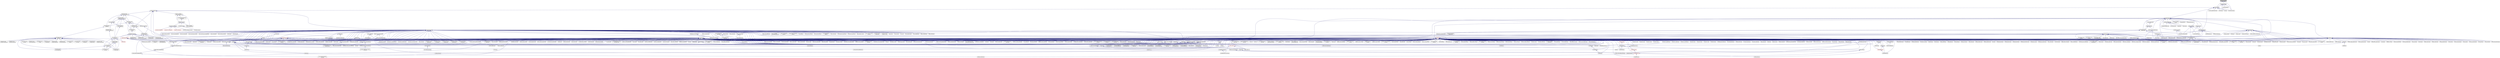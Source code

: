 digraph "coroutine_impl.hpp"
{
  edge [fontname="Helvetica",fontsize="10",labelfontname="Helvetica",labelfontsize="10"];
  node [fontname="Helvetica",fontsize="10",shape=record];
  Node74 [label="coroutine_impl.hpp",height=0.2,width=0.4,color="black", fillcolor="grey75", style="filled", fontcolor="black"];
  Node74 -> Node75 [dir="back",color="midnightblue",fontsize="10",style="solid",fontname="Helvetica"];
  Node75 [label="coroutine.hpp",height=0.2,width=0.4,color="black", fillcolor="white", style="filled",URL="$de/de0/coroutine_8hpp.html"];
  Node75 -> Node76 [dir="back",color="midnightblue",fontsize="10",style="solid",fontname="Helvetica"];
  Node76 [label="locking_hook.hpp",height=0.2,width=0.4,color="black", fillcolor="white", style="filled",URL="$d3/dff/locking__hook_8hpp.html"];
  Node76 -> Node77 [dir="back",color="midnightblue",fontsize="10",style="solid",fontname="Helvetica"];
  Node77 [label="simple_central_tuplespace.hpp",height=0.2,width=0.4,color="black", fillcolor="white", style="filled",URL="$db/d69/server_2simple__central__tuplespace_8hpp.html"];
  Node77 -> Node78 [dir="back",color="midnightblue",fontsize="10",style="solid",fontname="Helvetica"];
  Node78 [label="simple_central_tuplespace.cpp",height=0.2,width=0.4,color="black", fillcolor="white", style="filled",URL="$d3/dec/simple__central__tuplespace_8cpp.html"];
  Node77 -> Node79 [dir="back",color="midnightblue",fontsize="10",style="solid",fontname="Helvetica"];
  Node79 [label="simple_central_tuplespace.hpp",height=0.2,width=0.4,color="black", fillcolor="white", style="filled",URL="$d0/d4b/stubs_2simple__central__tuplespace_8hpp.html"];
  Node79 -> Node80 [dir="back",color="midnightblue",fontsize="10",style="solid",fontname="Helvetica"];
  Node80 [label="simple_central_tuplespace.hpp",height=0.2,width=0.4,color="black", fillcolor="white", style="filled",URL="$d5/ddd/simple__central__tuplespace_8hpp.html"];
  Node80 -> Node81 [dir="back",color="midnightblue",fontsize="10",style="solid",fontname="Helvetica"];
  Node81 [label="simple_central_tuplespace\l_client.cpp",height=0.2,width=0.4,color="black", fillcolor="white", style="filled",URL="$d1/d7b/simple__central__tuplespace__client_8cpp.html"];
  Node76 -> Node82 [dir="back",color="midnightblue",fontsize="10",style="solid",fontname="Helvetica"];
  Node82 [label="tuples_warehouse.hpp",height=0.2,width=0.4,color="black", fillcolor="white", style="filled",URL="$da/de6/tuples__warehouse_8hpp.html"];
  Node82 -> Node77 [dir="back",color="midnightblue",fontsize="10",style="solid",fontname="Helvetica"];
  Node76 -> Node83 [dir="back",color="midnightblue",fontsize="10",style="solid",fontname="Helvetica"];
  Node83 [label="partitioned_vector\l_component_decl.hpp",height=0.2,width=0.4,color="black", fillcolor="white", style="filled",URL="$dd/d10/partitioned__vector__component__decl_8hpp.html"];
  Node83 -> Node84 [dir="back",color="midnightblue",fontsize="10",style="solid",fontname="Helvetica"];
  Node84 [label="view_element.hpp",height=0.2,width=0.4,color="black", fillcolor="white", style="filled",URL="$de/d49/view__element_8hpp.html"];
  Node84 -> Node85 [dir="back",color="midnightblue",fontsize="10",style="solid",fontname="Helvetica"];
  Node85 [label="partitioned_vector\l_local_view_iterator.hpp",height=0.2,width=0.4,color="black", fillcolor="white", style="filled",URL="$d2/dd5/partitioned__vector__local__view__iterator_8hpp.html"];
  Node85 -> Node86 [dir="back",color="midnightblue",fontsize="10",style="solid",fontname="Helvetica"];
  Node86 [label="partitioned_vector\l_local_view.hpp",height=0.2,width=0.4,color="black", fillcolor="white", style="filled",URL="$d3/de6/partitioned__vector__local__view_8hpp.html"];
  Node86 -> Node87 [dir="back",color="midnightblue",fontsize="10",style="solid",fontname="Helvetica"];
  Node87 [label="partitioned_vector\l_view.hpp",height=0.2,width=0.4,color="black", fillcolor="white", style="filled",URL="$d9/db2/include_2partitioned__vector__view_8hpp.html"];
  Node87 -> Node88 [dir="back",color="midnightblue",fontsize="10",style="solid",fontname="Helvetica"];
  Node88 [label="partitioned_vector\l_subview.cpp",height=0.2,width=0.4,color="black", fillcolor="white", style="filled",URL="$dc/d09/partitioned__vector__subview_8cpp.html"];
  Node87 -> Node89 [dir="back",color="midnightblue",fontsize="10",style="solid",fontname="Helvetica"];
  Node89 [label="partitioned_vector\l_view.cpp",height=0.2,width=0.4,color="black", fillcolor="white", style="filled",URL="$d9/dcf/partitioned__vector__view_8cpp.html"];
  Node87 -> Node90 [dir="back",color="midnightblue",fontsize="10",style="solid",fontname="Helvetica"];
  Node90 [label="partitioned_vector\l_view_iterator.cpp",height=0.2,width=0.4,color="black", fillcolor="white", style="filled",URL="$d6/d94/partitioned__vector__view__iterator_8cpp.html"];
  Node86 -> Node88 [dir="back",color="midnightblue",fontsize="10",style="solid",fontname="Helvetica"];
  Node86 -> Node89 [dir="back",color="midnightblue",fontsize="10",style="solid",fontname="Helvetica"];
  Node84 -> Node91 [dir="back",color="midnightblue",fontsize="10",style="solid",fontname="Helvetica"];
  Node91 [label="partitioned_vector\l_view_iterator.hpp",height=0.2,width=0.4,color="black", fillcolor="white", style="filled",URL="$df/d4b/partitioned__vector__view__iterator_8hpp.html"];
  Node91 -> Node92 [dir="back",color="midnightblue",fontsize="10",style="solid",fontname="Helvetica"];
  Node92 [label="partitioned_vector\l_view.hpp",height=0.2,width=0.4,color="black", fillcolor="white", style="filled",URL="$da/dc2/components_2containers_2partitioned__vector_2partitioned__vector__view_8hpp.html"];
  Node92 -> Node93 [dir="back",color="midnightblue",fontsize="10",style="solid",fontname="Helvetica"];
  Node93 [label="coarray.hpp",height=0.2,width=0.4,color="red", fillcolor="white", style="filled",URL="$d0/da7/coarray_8hpp.html"];
  Node92 -> Node86 [dir="back",color="midnightblue",fontsize="10",style="solid",fontname="Helvetica"];
  Node92 -> Node87 [dir="back",color="midnightblue",fontsize="10",style="solid",fontname="Helvetica"];
  Node92 -> Node88 [dir="back",color="midnightblue",fontsize="10",style="solid",fontname="Helvetica"];
  Node92 -> Node89 [dir="back",color="midnightblue",fontsize="10",style="solid",fontname="Helvetica"];
  Node83 -> Node96 [dir="back",color="midnightblue",fontsize="10",style="solid",fontname="Helvetica"];
  Node96 [label="partitioned_vector\l_component.hpp",height=0.2,width=0.4,color="black", fillcolor="white", style="filled",URL="$d6/d38/partitioned__vector__component_8hpp.html"];
  Node96 -> Node97 [dir="back",color="midnightblue",fontsize="10",style="solid",fontname="Helvetica"];
  Node97 [label="partitioned_vector\l_component.cpp",height=0.2,width=0.4,color="black", fillcolor="white", style="filled",URL="$dc/db9/partitioned__vector__component_8cpp.html"];
  Node96 -> Node98 [dir="back",color="midnightblue",fontsize="10",style="solid",fontname="Helvetica"];
  Node98 [label="partitioned_vector\l_component_double.cpp",height=0.2,width=0.4,color="black", fillcolor="white", style="filled",URL="$d7/d93/partitioned__vector__component__double_8cpp.html"];
  Node96 -> Node99 [dir="back",color="midnightblue",fontsize="10",style="solid",fontname="Helvetica"];
  Node99 [label="partitioned_vector\l_component_int.cpp",height=0.2,width=0.4,color="black", fillcolor="white", style="filled",URL="$d6/d01/partitioned__vector__component__int_8cpp.html"];
  Node96 -> Node100 [dir="back",color="midnightblue",fontsize="10",style="solid",fontname="Helvetica"];
  Node100 [label="partitioned_vector\l_component_std_string.cpp",height=0.2,width=0.4,color="black", fillcolor="white", style="filled",URL="$d8/df2/partitioned__vector__component__std__string_8cpp.html"];
  Node83 -> Node101 [dir="back",color="midnightblue",fontsize="10",style="solid",fontname="Helvetica"];
  Node101 [label="partitioned_vector\l_decl.hpp",height=0.2,width=0.4,color="black", fillcolor="white", style="filled",URL="$d2/d77/partitioned__vector__decl_8hpp.html"];
  Node101 -> Node102 [dir="back",color="midnightblue",fontsize="10",style="solid",fontname="Helvetica"];
  Node102 [label="partitioned_vector.hpp",height=0.2,width=0.4,color="black", fillcolor="white", style="filled",URL="$dc/d76/components_2containers_2partitioned__vector_2partitioned__vector_8hpp.html"];
  Node102 -> Node93 [dir="back",color="midnightblue",fontsize="10",style="solid",fontname="Helvetica"];
  Node102 -> Node92 [dir="back",color="midnightblue",fontsize="10",style="solid",fontname="Helvetica"];
  Node102 -> Node103 [dir="back",color="midnightblue",fontsize="10",style="solid",fontname="Helvetica"];
  Node103 [label="partitioned_vector.hpp",height=0.2,width=0.4,color="red", fillcolor="white", style="filled",URL="$d5/d83/include_2partitioned__vector_8hpp.html"];
  Node103 -> Node104 [dir="back",color="midnightblue",fontsize="10",style="solid",fontname="Helvetica"];
  Node104 [label="partitioned_vector\l_spmd_foreach.cpp",height=0.2,width=0.4,color="black", fillcolor="white", style="filled",URL="$db/d7c/partitioned__vector__spmd__foreach_8cpp.html"];
  Node103 -> Node105 [dir="back",color="midnightblue",fontsize="10",style="solid",fontname="Helvetica"];
  Node105 [label="transpose_serial_vector.cpp",height=0.2,width=0.4,color="black", fillcolor="white", style="filled",URL="$d4/d04/transpose__serial__vector_8cpp.html"];
  Node103 -> Node106 [dir="back",color="midnightblue",fontsize="10",style="solid",fontname="Helvetica"];
  Node106 [label="minmax_element_performance.cpp",height=0.2,width=0.4,color="black", fillcolor="white", style="filled",URL="$d9/d93/minmax__element__performance_8cpp.html"];
  Node103 -> Node107 [dir="back",color="midnightblue",fontsize="10",style="solid",fontname="Helvetica"];
  Node107 [label="partitioned_vector\l_2201.cpp",height=0.2,width=0.4,color="black", fillcolor="white", style="filled",URL="$dc/d39/partitioned__vector__2201_8cpp.html"];
  Node102 -> Node97 [dir="back",color="midnightblue",fontsize="10",style="solid",fontname="Helvetica"];
  Node102 -> Node98 [dir="back",color="midnightblue",fontsize="10",style="solid",fontname="Helvetica"];
  Node102 -> Node99 [dir="back",color="midnightblue",fontsize="10",style="solid",fontname="Helvetica"];
  Node102 -> Node100 [dir="back",color="midnightblue",fontsize="10",style="solid",fontname="Helvetica"];
  Node101 -> Node114 [dir="back",color="midnightblue",fontsize="10",style="solid",fontname="Helvetica"];
  Node114 [label="partitioned_vector\l_component_impl.hpp",height=0.2,width=0.4,color="black", fillcolor="white", style="filled",URL="$d1/d79/partitioned__vector__component__impl_8hpp.html"];
  Node114 -> Node96 [dir="back",color="midnightblue",fontsize="10",style="solid",fontname="Helvetica"];
  Node114 -> Node115 [dir="back",color="midnightblue",fontsize="10",style="solid",fontname="Helvetica"];
  Node115 [label="partitioned_vector\l_impl.hpp",height=0.2,width=0.4,color="black", fillcolor="white", style="filled",URL="$d0/db1/partitioned__vector__impl_8hpp.html"];
  Node115 -> Node102 [dir="back",color="midnightblue",fontsize="10",style="solid",fontname="Helvetica"];
  Node101 -> Node115 [dir="back",color="midnightblue",fontsize="10",style="solid",fontname="Helvetica"];
  Node101 -> Node116 [dir="back",color="midnightblue",fontsize="10",style="solid",fontname="Helvetica"];
  Node116 [label="partitioned_vector\l_predef.hpp",height=0.2,width=0.4,color="black", fillcolor="white", style="filled",URL="$d4/dc4/components_2containers_2partitioned__vector_2partitioned__vector__predef_8hpp.html"];
  Node116 -> Node117 [dir="back",color="midnightblue",fontsize="10",style="solid",fontname="Helvetica"];
  Node117 [label="partitioned_vector\l_predef.hpp",height=0.2,width=0.4,color="black", fillcolor="white", style="filled",URL="$db/dea/include_2partitioned__vector__predef_8hpp.html"];
  Node117 -> Node118 [dir="back",color="midnightblue",fontsize="10",style="solid",fontname="Helvetica"];
  Node118 [label="partitioned_vector\l_foreach.cpp",height=0.2,width=0.4,color="black", fillcolor="white", style="filled",URL="$df/d5f/partitioned__vector__foreach_8cpp.html"];
  Node117 -> Node88 [dir="back",color="midnightblue",fontsize="10",style="solid",fontname="Helvetica"];
  Node117 -> Node89 [dir="back",color="midnightblue",fontsize="10",style="solid",fontname="Helvetica"];
  Node117 -> Node90 [dir="back",color="midnightblue",fontsize="10",style="solid",fontname="Helvetica"];
  Node117 -> Node119 [dir="back",color="midnightblue",fontsize="10",style="solid",fontname="Helvetica"];
  Node119 [label="partitioned_vector\l_copy.cpp",height=0.2,width=0.4,color="black", fillcolor="white", style="filled",URL="$d9/d91/partitioned__vector__copy_8cpp.html"];
  Node117 -> Node109 [dir="back",color="midnightblue",fontsize="10",style="solid",fontname="Helvetica"];
  Node109 [label="partitioned_vector\l_exclusive_scan.cpp",height=0.2,width=0.4,color="black", fillcolor="white", style="filled",URL="$d2/dda/partitioned__vector__exclusive__scan_8cpp.html"];
  Node117 -> Node120 [dir="back",color="midnightblue",fontsize="10",style="solid",fontname="Helvetica"];
  Node120 [label="partitioned_vector\l_fill.cpp",height=0.2,width=0.4,color="black", fillcolor="white", style="filled",URL="$de/d66/partitioned__vector__fill_8cpp.html"];
  Node117 -> Node121 [dir="back",color="midnightblue",fontsize="10",style="solid",fontname="Helvetica"];
  Node121 [label="partitioned_vector\l_for_each.cpp",height=0.2,width=0.4,color="black", fillcolor="white", style="filled",URL="$de/dc8/partitioned__vector__for__each_8cpp.html"];
  Node117 -> Node122 [dir="back",color="midnightblue",fontsize="10",style="solid",fontname="Helvetica"];
  Node122 [label="partitioned_vector\l_handle_values.cpp",height=0.2,width=0.4,color="black", fillcolor="white", style="filled",URL="$dc/dcb/partitioned__vector__handle__values_8cpp.html"];
  Node117 -> Node110 [dir="back",color="midnightblue",fontsize="10",style="solid",fontname="Helvetica"];
  Node110 [label="partitioned_vector\l_inclusive_scan.cpp",height=0.2,width=0.4,color="black", fillcolor="white", style="filled",URL="$d0/dd9/partitioned__vector__inclusive__scan_8cpp.html"];
  Node117 -> Node123 [dir="back",color="midnightblue",fontsize="10",style="solid",fontname="Helvetica"];
  Node123 [label="partitioned_vector\l_iter.cpp",height=0.2,width=0.4,color="black", fillcolor="white", style="filled",URL="$dc/ddf/partitioned__vector__iter_8cpp.html"];
  Node117 -> Node124 [dir="back",color="midnightblue",fontsize="10",style="solid",fontname="Helvetica"];
  Node124 [label="partitioned_vector\l_move.cpp",height=0.2,width=0.4,color="black", fillcolor="white", style="filled",URL="$d8/d25/partitioned__vector__move_8cpp.html"];
  Node117 -> Node125 [dir="back",color="midnightblue",fontsize="10",style="solid",fontname="Helvetica"];
  Node125 [label="partitioned_vector\l_reduce.cpp",height=0.2,width=0.4,color="black", fillcolor="white", style="filled",URL="$d0/d35/partitioned__vector__reduce_8cpp.html"];
  Node117 -> Node126 [dir="back",color="midnightblue",fontsize="10",style="solid",fontname="Helvetica"];
  Node126 [label="partitioned_vector\l_transform.cpp",height=0.2,width=0.4,color="black", fillcolor="white", style="filled",URL="$d5/dda/partitioned__vector__transform_8cpp.html"];
  Node117 -> Node127 [dir="back",color="midnightblue",fontsize="10",style="solid",fontname="Helvetica"];
  Node127 [label="partitioned_vector\l_transform_binary.cpp",height=0.2,width=0.4,color="black", fillcolor="white", style="filled",URL="$d8/d95/partitioned__vector__transform__binary_8cpp.html"];
  Node117 -> Node128 [dir="back",color="midnightblue",fontsize="10",style="solid",fontname="Helvetica"];
  Node128 [label="partitioned_vector\l_transform_reduce.cpp",height=0.2,width=0.4,color="black", fillcolor="white", style="filled",URL="$d7/dab/partitioned__vector__transform__reduce_8cpp.html"];
  Node117 -> Node129 [dir="back",color="midnightblue",fontsize="10",style="solid",fontname="Helvetica"];
  Node129 [label="partitioned_vector\l_transform_scan.cpp",height=0.2,width=0.4,color="black", fillcolor="white", style="filled",URL="$d5/d12/partitioned__vector__transform__scan_8cpp.html"];
  Node101 -> Node130 [dir="back",color="midnightblue",fontsize="10",style="solid",fontname="Helvetica"];
  Node130 [label="partitioned_vector.hpp",height=0.2,width=0.4,color="black", fillcolor="white", style="filled",URL="$de/d3e/runtime_2serialization_2partitioned__vector_8hpp.html"];
  Node130 -> Node131 [dir="back",color="midnightblue",fontsize="10",style="solid",fontname="Helvetica"];
  Node131 [label="serialization.hpp",height=0.2,width=0.4,color="red", fillcolor="white", style="filled",URL="$d8/d21/serialization_8hpp.html"];
  Node131 -> Node132 [dir="back",color="midnightblue",fontsize="10",style="solid",fontname="Helvetica"];
  Node132 [label="template_function_accumulator.cpp",height=0.2,width=0.4,color="black", fillcolor="white", style="filled",URL="$d5/d02/template__function__accumulator_8cpp.html"];
  Node131 -> Node133 [dir="back",color="midnightblue",fontsize="10",style="solid",fontname="Helvetica"];
  Node133 [label="cancelable_action.cpp",height=0.2,width=0.4,color="black", fillcolor="white", style="filled",URL="$d5/d0c/cancelable__action_8cpp.html"];
  Node131 -> Node134 [dir="back",color="midnightblue",fontsize="10",style="solid",fontname="Helvetica"];
  Node134 [label="hello_world_component.hpp",height=0.2,width=0.4,color="black", fillcolor="white", style="filled",URL="$df/df0/hello__world__component_8hpp.html"];
  Node134 -> Node135 [dir="back",color="midnightblue",fontsize="10",style="solid",fontname="Helvetica"];
  Node135 [label="hello_world_client.cpp",height=0.2,width=0.4,color="black", fillcolor="white", style="filled",URL="$d5/da6/hello__world__client_8cpp.html"];
  Node134 -> Node136 [dir="back",color="midnightblue",fontsize="10",style="solid",fontname="Helvetica"];
  Node136 [label="hello_world_component.cpp",height=0.2,width=0.4,color="black", fillcolor="white", style="filled",URL="$d8/daa/hello__world__component_8cpp.html"];
  Node131 -> Node146 [dir="back",color="midnightblue",fontsize="10",style="solid",fontname="Helvetica"];
  Node146 [label="pingpong.cpp",height=0.2,width=0.4,color="black", fillcolor="white", style="filled",URL="$dd/d4d/pingpong_8cpp.html"];
  Node131 -> Node147 [dir="back",color="midnightblue",fontsize="10",style="solid",fontname="Helvetica"];
  Node147 [label="sierpinski.cpp",height=0.2,width=0.4,color="black", fillcolor="white", style="filled",URL="$d3/d7e/sierpinski_8cpp.html"];
  Node131 -> Node150 [dir="back",color="midnightblue",fontsize="10",style="solid",fontname="Helvetica"];
  Node150 [label="transpose_block_numa.cpp",height=0.2,width=0.4,color="black", fillcolor="white", style="filled",URL="$dd/d3b/transpose__block__numa_8cpp.html"];
  Node131 -> Node151 [dir="back",color="midnightblue",fontsize="10",style="solid",fontname="Helvetica"];
  Node151 [label="osu_bcast.cpp",height=0.2,width=0.4,color="black", fillcolor="white", style="filled",URL="$d3/dca/osu__bcast_8cpp.html"];
  Node131 -> Node152 [dir="back",color="midnightblue",fontsize="10",style="solid",fontname="Helvetica"];
  Node152 [label="osu_bibw.cpp",height=0.2,width=0.4,color="black", fillcolor="white", style="filled",URL="$d2/d04/osu__bibw_8cpp.html"];
  Node131 -> Node153 [dir="back",color="midnightblue",fontsize="10",style="solid",fontname="Helvetica"];
  Node153 [label="osu_bw.cpp",height=0.2,width=0.4,color="black", fillcolor="white", style="filled",URL="$d4/d20/osu__bw_8cpp.html"];
  Node131 -> Node154 [dir="back",color="midnightblue",fontsize="10",style="solid",fontname="Helvetica"];
  Node154 [label="osu_latency.cpp",height=0.2,width=0.4,color="black", fillcolor="white", style="filled",URL="$df/d58/osu__latency_8cpp.html"];
  Node131 -> Node155 [dir="back",color="midnightblue",fontsize="10",style="solid",fontname="Helvetica"];
  Node155 [label="osu_multi_lat.cpp",height=0.2,width=0.4,color="black", fillcolor="white", style="filled",URL="$d7/d91/osu__multi__lat_8cpp.html"];
  Node131 -> Node156 [dir="back",color="midnightblue",fontsize="10",style="solid",fontname="Helvetica"];
  Node156 [label="pingpong_performance.cpp",height=0.2,width=0.4,color="black", fillcolor="white", style="filled",URL="$de/d03/pingpong__performance_8cpp.html"];
  Node131 -> Node157 [dir="back",color="midnightblue",fontsize="10",style="solid",fontname="Helvetica"];
  Node157 [label="action_move_semantics.cpp",height=0.2,width=0.4,color="black", fillcolor="white", style="filled",URL="$d4/db3/action__move__semantics_8cpp.html"];
  Node131 -> Node158 [dir="back",color="midnightblue",fontsize="10",style="solid",fontname="Helvetica"];
  Node158 [label="movable_objects.cpp",height=0.2,width=0.4,color="black", fillcolor="white", style="filled",URL="$d8/d65/movable__objects_8cpp.html"];
  Node131 -> Node159 [dir="back",color="midnightblue",fontsize="10",style="solid",fontname="Helvetica"];
  Node159 [label="duplicate_id_registration\l_1596.cpp",height=0.2,width=0.4,color="black", fillcolor="white", style="filled",URL="$db/d8d/duplicate__id__registration__1596_8cpp.html"];
  Node131 -> Node161 [dir="back",color="midnightblue",fontsize="10",style="solid",fontname="Helvetica"];
  Node161 [label="managed_refcnt_checker.cpp",height=0.2,width=0.4,color="black", fillcolor="white", style="filled",URL="$d3/d8d/managed__refcnt__checker_8cpp.html"];
  Node131 -> Node162 [dir="back",color="midnightblue",fontsize="10",style="solid",fontname="Helvetica"];
  Node162 [label="simple_mobile_object.cpp",height=0.2,width=0.4,color="black", fillcolor="white", style="filled",URL="$d2/da7/simple__mobile__object_8cpp.html"];
  Node131 -> Node163 [dir="back",color="midnightblue",fontsize="10",style="solid",fontname="Helvetica"];
  Node163 [label="simple_refcnt_checker.cpp",height=0.2,width=0.4,color="black", fillcolor="white", style="filled",URL="$df/d16/simple__refcnt__checker_8cpp.html"];
  Node131 -> Node164 [dir="back",color="midnightblue",fontsize="10",style="solid",fontname="Helvetica"];
  Node164 [label="copy_component.cpp",height=0.2,width=0.4,color="black", fillcolor="white", style="filled",URL="$d5/d8d/copy__component_8cpp.html"];
  Node131 -> Node165 [dir="back",color="midnightblue",fontsize="10",style="solid",fontname="Helvetica"];
  Node165 [label="get_gid.cpp",height=0.2,width=0.4,color="black", fillcolor="white", style="filled",URL="$dc/dc1/get__gid_8cpp.html"];
  Node131 -> Node166 [dir="back",color="midnightblue",fontsize="10",style="solid",fontname="Helvetica"];
  Node166 [label="migrate_component.cpp",height=0.2,width=0.4,color="black", fillcolor="white", style="filled",URL="$dc/d78/migrate__component_8cpp.html"];
  Node131 -> Node167 [dir="back",color="midnightblue",fontsize="10",style="solid",fontname="Helvetica"];
  Node167 [label="migrate_component_to\l_storage.cpp",height=0.2,width=0.4,color="black", fillcolor="white", style="filled",URL="$dd/d02/migrate__component__to__storage_8cpp.html"];
  Node83 -> Node116 [dir="back",color="midnightblue",fontsize="10",style="solid",fontname="Helvetica"];
  Node83 -> Node168 [dir="back",color="midnightblue",fontsize="10",style="solid",fontname="Helvetica"];
  Node168 [label="partitioned_vector\l_segmented_iterator.hpp",height=0.2,width=0.4,color="black", fillcolor="white", style="filled",URL="$dc/dea/partitioned__vector__segmented__iterator_8hpp.html"];
  Node168 -> Node84 [dir="back",color="midnightblue",fontsize="10",style="solid",fontname="Helvetica"];
  Node168 -> Node101 [dir="back",color="midnightblue",fontsize="10",style="solid",fontname="Helvetica"];
  Node168 -> Node115 [dir="back",color="midnightblue",fontsize="10",style="solid",fontname="Helvetica"];
  Node168 -> Node92 [dir="back",color="midnightblue",fontsize="10",style="solid",fontname="Helvetica"];
  Node168 -> Node91 [dir="back",color="midnightblue",fontsize="10",style="solid",fontname="Helvetica"];
  Node76 -> Node114 [dir="back",color="midnightblue",fontsize="10",style="solid",fontname="Helvetica"];
  Node76 -> Node169 [dir="back",color="midnightblue",fontsize="10",style="solid",fontname="Helvetica"];
  Node169 [label="partition_unordered\l_map_component.hpp",height=0.2,width=0.4,color="black", fillcolor="white", style="filled",URL="$d8/df3/partition__unordered__map__component_8hpp.html"];
  Node169 -> Node170 [dir="back",color="midnightblue",fontsize="10",style="solid",fontname="Helvetica"];
  Node170 [label="unordered_map.hpp",height=0.2,width=0.4,color="black", fillcolor="white", style="filled",URL="$d9/ddf/hpx_2components_2containers_2unordered_2unordered__map_8hpp.html"];
  Node170 -> Node171 [dir="back",color="midnightblue",fontsize="10",style="solid",fontname="Helvetica"];
  Node171 [label="component_storage.hpp",height=0.2,width=0.4,color="black", fillcolor="white", style="filled",URL="$d6/d36/components_2component__storage_2server_2component__storage_8hpp.html"];
  Node171 -> Node172 [dir="back",color="midnightblue",fontsize="10",style="solid",fontname="Helvetica"];
  Node172 [label="component_storage.hpp",height=0.2,width=0.4,color="red", fillcolor="white", style="filled",URL="$d0/dd6/components_2component__storage_2component__storage_8hpp.html"];
  Node171 -> Node176 [dir="back",color="midnightblue",fontsize="10",style="solid",fontname="Helvetica"];
  Node176 [label="migrate_from_storage.hpp",height=0.2,width=0.4,color="red", fillcolor="white", style="filled",URL="$d3/d9f/server_2migrate__from__storage_8hpp.html"];
  Node171 -> Node178 [dir="back",color="midnightblue",fontsize="10",style="solid",fontname="Helvetica"];
  Node178 [label="migrate_to_storage.hpp",height=0.2,width=0.4,color="red", fillcolor="white", style="filled",URL="$d4/d4c/server_2migrate__to__storage_8hpp.html"];
  Node171 -> Node180 [dir="back",color="midnightblue",fontsize="10",style="solid",fontname="Helvetica"];
  Node180 [label="component_storage_server.cpp",height=0.2,width=0.4,color="black", fillcolor="white", style="filled",URL="$d4/dcb/component__storage__server_8cpp.html"];
  Node170 -> Node181 [dir="back",color="midnightblue",fontsize="10",style="solid",fontname="Helvetica"];
  Node181 [label="unordered_map.hpp",height=0.2,width=0.4,color="black", fillcolor="white", style="filled",URL="$d6/d06/hpx_2include_2unordered__map_8hpp.html"];
  Node181 -> Node182 [dir="back",color="midnightblue",fontsize="10",style="solid",fontname="Helvetica"];
  Node182 [label="unordered_map.cpp",height=0.2,width=0.4,color="black", fillcolor="white", style="filled",URL="$d1/d75/unordered__map_8cpp.html"];
  Node170 -> Node183 [dir="back",color="midnightblue",fontsize="10",style="solid",fontname="Helvetica"];
  Node183 [label="partition_unordered\l_map_component.cpp",height=0.2,width=0.4,color="black", fillcolor="white", style="filled",URL="$d5/d34/partition__unordered__map__component_8cpp.html"];
  Node169 -> Node184 [dir="back",color="midnightblue",fontsize="10",style="solid",fontname="Helvetica"];
  Node184 [label="unordered_map_segmented\l_iterator.hpp",height=0.2,width=0.4,color="black", fillcolor="white", style="filled",URL="$dc/dfd/unordered__map__segmented__iterator_8hpp.html"];
  Node184 -> Node170 [dir="back",color="midnightblue",fontsize="10",style="solid",fontname="Helvetica"];
  Node169 -> Node183 [dir="back",color="midnightblue",fontsize="10",style="solid",fontname="Helvetica"];
  Node76 -> Node185 [dir="back",color="midnightblue",fontsize="10",style="solid",fontname="Helvetica"];
  Node185 [label="components.hpp",height=0.2,width=0.4,color="black", fillcolor="white", style="filled",URL="$d2/d8d/components_8hpp.html"];
  Node185 -> Node186 [dir="back",color="midnightblue",fontsize="10",style="solid",fontname="Helvetica"];
  Node186 [label="accumulator.hpp",height=0.2,width=0.4,color="black", fillcolor="white", style="filled",URL="$d4/d9d/server_2accumulator_8hpp.html"];
  Node186 -> Node187 [dir="back",color="midnightblue",fontsize="10",style="solid",fontname="Helvetica"];
  Node187 [label="accumulator.cpp",height=0.2,width=0.4,color="black", fillcolor="white", style="filled",URL="$d1/d81/accumulator_8cpp.html"];
  Node186 -> Node188 [dir="back",color="midnightblue",fontsize="10",style="solid",fontname="Helvetica"];
  Node188 [label="accumulator.hpp",height=0.2,width=0.4,color="black", fillcolor="white", style="filled",URL="$d8/d5e/accumulator_8hpp.html"];
  Node188 -> Node189 [dir="back",color="midnightblue",fontsize="10",style="solid",fontname="Helvetica"];
  Node189 [label="accumulator_client.cpp",height=0.2,width=0.4,color="black", fillcolor="white", style="filled",URL="$d7/dd0/accumulator__client_8cpp.html"];
  Node185 -> Node188 [dir="back",color="midnightblue",fontsize="10",style="solid",fontname="Helvetica"];
  Node185 -> Node190 [dir="back",color="midnightblue",fontsize="10",style="solid",fontname="Helvetica"];
  Node190 [label="template_accumulator.hpp",height=0.2,width=0.4,color="black", fillcolor="white", style="filled",URL="$d0/d3f/server_2template__accumulator_8hpp.html"];
  Node190 -> Node191 [dir="back",color="midnightblue",fontsize="10",style="solid",fontname="Helvetica"];
  Node191 [label="template_accumulator.hpp",height=0.2,width=0.4,color="black", fillcolor="white", style="filled",URL="$dd/da9/template__accumulator_8hpp.html"];
  Node191 -> Node192 [dir="back",color="midnightblue",fontsize="10",style="solid",fontname="Helvetica"];
  Node192 [label="template_accumulator\l_client.cpp",height=0.2,width=0.4,color="black", fillcolor="white", style="filled",URL="$df/d93/template__accumulator__client_8cpp.html"];
  Node185 -> Node193 [dir="back",color="midnightblue",fontsize="10",style="solid",fontname="Helvetica"];
  Node193 [label="template_function_accumulator.hpp",height=0.2,width=0.4,color="black", fillcolor="white", style="filled",URL="$d7/da6/server_2template__function__accumulator_8hpp.html"];
  Node193 -> Node132 [dir="back",color="midnightblue",fontsize="10",style="solid",fontname="Helvetica"];
  Node193 -> Node194 [dir="back",color="midnightblue",fontsize="10",style="solid",fontname="Helvetica"];
  Node194 [label="template_function_accumulator.hpp",height=0.2,width=0.4,color="black", fillcolor="white", style="filled",URL="$d3/de9/template__function__accumulator_8hpp.html"];
  Node194 -> Node195 [dir="back",color="midnightblue",fontsize="10",style="solid",fontname="Helvetica"];
  Node195 [label="template_function_accumulator\l_client.cpp",height=0.2,width=0.4,color="black", fillcolor="white", style="filled",URL="$d0/dc6/template__function__accumulator__client_8cpp.html"];
  Node185 -> Node191 [dir="back",color="midnightblue",fontsize="10",style="solid",fontname="Helvetica"];
  Node185 -> Node132 [dir="back",color="midnightblue",fontsize="10",style="solid",fontname="Helvetica"];
  Node185 -> Node194 [dir="back",color="midnightblue",fontsize="10",style="solid",fontname="Helvetica"];
  Node185 -> Node196 [dir="back",color="midnightblue",fontsize="10",style="solid",fontname="Helvetica"];
  Node196 [label="allgather_module.cpp",height=0.2,width=0.4,color="black", fillcolor="white", style="filled",URL="$df/de4/allgather__module_8cpp.html"];
  Node185 -> Node197 [dir="back",color="midnightblue",fontsize="10",style="solid",fontname="Helvetica"];
  Node197 [label="allgather.hpp",height=0.2,width=0.4,color="black", fillcolor="white", style="filled",URL="$d4/d4a/allgather_8hpp.html"];
  Node197 -> Node196 [dir="back",color="midnightblue",fontsize="10",style="solid",fontname="Helvetica"];
  Node197 -> Node198 [dir="back",color="midnightblue",fontsize="10",style="solid",fontname="Helvetica"];
  Node198 [label="allgather.cpp",height=0.2,width=0.4,color="black", fillcolor="white", style="filled",URL="$d7/d06/allgather_8cpp.html"];
  Node197 -> Node199 [dir="back",color="midnightblue",fontsize="10",style="solid",fontname="Helvetica"];
  Node199 [label="ag_client.cpp",height=0.2,width=0.4,color="black", fillcolor="white", style="filled",URL="$d4/d5d/ag__client_8cpp.html"];
  Node185 -> Node200 [dir="back",color="midnightblue",fontsize="10",style="solid",fontname="Helvetica"];
  Node200 [label="allgather_and_gate.hpp",height=0.2,width=0.4,color="black", fillcolor="white", style="filled",URL="$d9/dbb/allgather__and__gate_8hpp.html"];
  Node200 -> Node196 [dir="back",color="midnightblue",fontsize="10",style="solid",fontname="Helvetica"];
  Node200 -> Node201 [dir="back",color="midnightblue",fontsize="10",style="solid",fontname="Helvetica"];
  Node201 [label="allgather_and_gate.cpp",height=0.2,width=0.4,color="black", fillcolor="white", style="filled",URL="$d1/d56/allgather__and__gate_8cpp.html"];
  Node200 -> Node199 [dir="back",color="midnightblue",fontsize="10",style="solid",fontname="Helvetica"];
  Node185 -> Node133 [dir="back",color="midnightblue",fontsize="10",style="solid",fontname="Helvetica"];
  Node185 -> Node202 [dir="back",color="midnightblue",fontsize="10",style="solid",fontname="Helvetica"];
  Node202 [label="cancelable_action.hpp",height=0.2,width=0.4,color="black", fillcolor="white", style="filled",URL="$d5/d4d/server_2cancelable__action_8hpp.html"];
  Node202 -> Node133 [dir="back",color="midnightblue",fontsize="10",style="solid",fontname="Helvetica"];
  Node202 -> Node203 [dir="back",color="midnightblue",fontsize="10",style="solid",fontname="Helvetica"];
  Node203 [label="cancelable_action.hpp",height=0.2,width=0.4,color="black", fillcolor="white", style="filled",URL="$d0/da3/stubs_2cancelable__action_8hpp.html"];
  Node203 -> Node204 [dir="back",color="midnightblue",fontsize="10",style="solid",fontname="Helvetica"];
  Node204 [label="cancelable_action.hpp",height=0.2,width=0.4,color="black", fillcolor="white", style="filled",URL="$d6/d28/cancelable__action_8hpp.html"];
  Node204 -> Node205 [dir="back",color="midnightblue",fontsize="10",style="solid",fontname="Helvetica"];
  Node205 [label="cancelable_action_client.cpp",height=0.2,width=0.4,color="black", fillcolor="white", style="filled",URL="$d1/db8/cancelable__action__client_8cpp.html"];
  Node185 -> Node204 [dir="back",color="midnightblue",fontsize="10",style="solid",fontname="Helvetica"];
  Node185 -> Node134 [dir="back",color="midnightblue",fontsize="10",style="solid",fontname="Helvetica"];
  Node185 -> Node206 [dir="back",color="midnightblue",fontsize="10",style="solid",fontname="Helvetica"];
  Node206 [label="row.hpp",height=0.2,width=0.4,color="black", fillcolor="white", style="filled",URL="$de/d74/server_2row_8hpp.html"];
  Node206 -> Node207 [dir="back",color="midnightblue",fontsize="10",style="solid",fontname="Helvetica"];
  Node207 [label="row.hpp",height=0.2,width=0.4,color="black", fillcolor="white", style="filled",URL="$dc/d69/row_8hpp.html"];
  Node207 -> Node208 [dir="back",color="midnightblue",fontsize="10",style="solid",fontname="Helvetica"];
  Node208 [label="grid.hpp",height=0.2,width=0.4,color="black", fillcolor="white", style="filled",URL="$dc/d8a/grid_8hpp.html"];
  Node208 -> Node209 [dir="back",color="midnightblue",fontsize="10",style="solid",fontname="Helvetica"];
  Node209 [label="jacobi.cpp",height=0.2,width=0.4,color="black", fillcolor="white", style="filled",URL="$d2/d27/jacobi_8cpp.html"];
  Node208 -> Node210 [dir="back",color="midnightblue",fontsize="10",style="solid",fontname="Helvetica"];
  Node210 [label="solver.hpp",height=0.2,width=0.4,color="black", fillcolor="white", style="filled",URL="$db/d9a/server_2solver_8hpp.html"];
  Node210 -> Node211 [dir="back",color="midnightblue",fontsize="10",style="solid",fontname="Helvetica"];
  Node211 [label="solver.hpp",height=0.2,width=0.4,color="black", fillcolor="white", style="filled",URL="$d2/d1c/solver_8hpp.html"];
  Node211 -> Node209 [dir="back",color="midnightblue",fontsize="10",style="solid",fontname="Helvetica"];
  Node210 -> Node212 [dir="back",color="midnightblue",fontsize="10",style="solid",fontname="Helvetica"];
  Node212 [label="solver.cpp",height=0.2,width=0.4,color="black", fillcolor="white", style="filled",URL="$d6/d94/solver_8cpp.html"];
  Node208 -> Node211 [dir="back",color="midnightblue",fontsize="10",style="solid",fontname="Helvetica"];
  Node208 -> Node213 [dir="back",color="midnightblue",fontsize="10",style="solid",fontname="Helvetica"];
  Node213 [label="grid.cpp",height=0.2,width=0.4,color="black", fillcolor="white", style="filled",URL="$d6/d1b/jacobi__component_2grid_8cpp.html"];
  Node207 -> Node214 [dir="back",color="midnightblue",fontsize="10",style="solid",fontname="Helvetica"];
  Node214 [label="stencil_iterator.hpp",height=0.2,width=0.4,color="black", fillcolor="white", style="filled",URL="$dc/d5c/server_2stencil__iterator_8hpp.html"];
  Node214 -> Node210 [dir="back",color="midnightblue",fontsize="10",style="solid",fontname="Helvetica"];
  Node214 -> Node215 [dir="back",color="midnightblue",fontsize="10",style="solid",fontname="Helvetica"];
  Node215 [label="stencil_iterator.cpp",height=0.2,width=0.4,color="black", fillcolor="white", style="filled",URL="$d6/de1/server_2stencil__iterator_8cpp.html"];
  Node214 -> Node216 [dir="back",color="midnightblue",fontsize="10",style="solid",fontname="Helvetica"];
  Node216 [label="stencil_iterator.cpp",height=0.2,width=0.4,color="black", fillcolor="white", style="filled",URL="$d7/d71/stencil__iterator_8cpp.html"];
  Node207 -> Node213 [dir="back",color="midnightblue",fontsize="10",style="solid",fontname="Helvetica"];
  Node206 -> Node217 [dir="back",color="midnightblue",fontsize="10",style="solid",fontname="Helvetica"];
  Node217 [label="row.cpp",height=0.2,width=0.4,color="black", fillcolor="white", style="filled",URL="$d3/d86/server_2row_8cpp.html"];
  Node185 -> Node214 [dir="back",color="midnightblue",fontsize="10",style="solid",fontname="Helvetica"];
  Node185 -> Node210 [dir="back",color="midnightblue",fontsize="10",style="solid",fontname="Helvetica"];
  Node185 -> Node218 [dir="back",color="midnightblue",fontsize="10",style="solid",fontname="Helvetica"];
  Node218 [label="jacobi_component.cpp",height=0.2,width=0.4,color="black", fillcolor="white", style="filled",URL="$d1/d25/jacobi__component_8cpp.html"];
  Node185 -> Node219 [dir="back",color="midnightblue",fontsize="10",style="solid",fontname="Helvetica"];
  Node219 [label="nqueen.hpp",height=0.2,width=0.4,color="black", fillcolor="white", style="filled",URL="$de/d58/server_2nqueen_8hpp.html"];
  Node219 -> Node220 [dir="back",color="midnightblue",fontsize="10",style="solid",fontname="Helvetica"];
  Node220 [label="nqueen.cpp",height=0.2,width=0.4,color="black", fillcolor="white", style="filled",URL="$db/dca/nqueen_8cpp.html"];
  Node219 -> Node221 [dir="back",color="midnightblue",fontsize="10",style="solid",fontname="Helvetica"];
  Node221 [label="nqueen.hpp",height=0.2,width=0.4,color="black", fillcolor="white", style="filled",URL="$da/dfd/stubs_2nqueen_8hpp.html"];
  Node221 -> Node222 [dir="back",color="midnightblue",fontsize="10",style="solid",fontname="Helvetica"];
  Node222 [label="nqueen.hpp",height=0.2,width=0.4,color="black", fillcolor="white", style="filled",URL="$d0/d07/nqueen_8hpp.html"];
  Node222 -> Node223 [dir="back",color="midnightblue",fontsize="10",style="solid",fontname="Helvetica"];
  Node223 [label="nqueen_client.cpp",height=0.2,width=0.4,color="black", fillcolor="white", style="filled",URL="$d3/d5e/nqueen__client_8cpp.html"];
  Node185 -> Node224 [dir="back",color="midnightblue",fontsize="10",style="solid",fontname="Helvetica"];
  Node224 [label="sine.cpp",height=0.2,width=0.4,color="black", fillcolor="white", style="filled",URL="$d3/d0d/server_2sine_8cpp.html"];
  Node185 -> Node225 [dir="back",color="midnightblue",fontsize="10",style="solid",fontname="Helvetica"];
  Node225 [label="component_ctors.cpp",height=0.2,width=0.4,color="black", fillcolor="white", style="filled",URL="$d3/d2a/component__ctors_8cpp.html"];
  Node185 -> Node226 [dir="back",color="midnightblue",fontsize="10",style="solid",fontname="Helvetica"];
  Node226 [label="component_in_executable.cpp",height=0.2,width=0.4,color="black", fillcolor="white", style="filled",URL="$d8/d4b/component__in__executable_8cpp.html"];
  Node185 -> Node227 [dir="back",color="midnightblue",fontsize="10",style="solid",fontname="Helvetica"];
  Node227 [label="component_inheritance.cpp",height=0.2,width=0.4,color="black", fillcolor="white", style="filled",URL="$d8/d55/component__inheritance_8cpp.html"];
  Node185 -> Node228 [dir="back",color="midnightblue",fontsize="10",style="solid",fontname="Helvetica"];
  Node228 [label="component_with_executor.cpp",height=0.2,width=0.4,color="black", fillcolor="white", style="filled",URL="$d4/d20/component__with__executor_8cpp.html"];
  Node185 -> Node229 [dir="back",color="midnightblue",fontsize="10",style="solid",fontname="Helvetica"];
  Node229 [label="factorial.cpp",height=0.2,width=0.4,color="black", fillcolor="white", style="filled",URL="$d9/d00/factorial_8cpp.html"];
  Node185 -> Node230 [dir="back",color="midnightblue",fontsize="10",style="solid",fontname="Helvetica"];
  Node230 [label="hello_world.cpp",height=0.2,width=0.4,color="black", fillcolor="white", style="filled",URL="$d0/d67/hello__world_8cpp.html"];
  Node185 -> Node231 [dir="back",color="midnightblue",fontsize="10",style="solid",fontname="Helvetica"];
  Node231 [label="latch_local.cpp",height=0.2,width=0.4,color="black", fillcolor="white", style="filled",URL="$dd/dd3/latch__local_8cpp.html"];
  Node185 -> Node232 [dir="back",color="midnightblue",fontsize="10",style="solid",fontname="Helvetica"];
  Node232 [label="latch_remote.cpp",height=0.2,width=0.4,color="black", fillcolor="white", style="filled",URL="$df/d59/latch__remote_8cpp.html"];
  Node185 -> Node146 [dir="back",color="midnightblue",fontsize="10",style="solid",fontname="Helvetica"];
  Node185 -> Node233 [dir="back",color="midnightblue",fontsize="10",style="solid",fontname="Helvetica"];
  Node233 [label="random_mem_access.hpp",height=0.2,width=0.4,color="black", fillcolor="white", style="filled",URL="$d0/d19/server_2random__mem__access_8hpp.html"];
  Node233 -> Node234 [dir="back",color="midnightblue",fontsize="10",style="solid",fontname="Helvetica"];
  Node234 [label="random_mem_access.cpp",height=0.2,width=0.4,color="black", fillcolor="white", style="filled",URL="$d1/d51/random__mem__access_8cpp.html"];
  Node233 -> Node235 [dir="back",color="midnightblue",fontsize="10",style="solid",fontname="Helvetica"];
  Node235 [label="random_mem_access.hpp",height=0.2,width=0.4,color="black", fillcolor="white", style="filled",URL="$d3/d32/stubs_2random__mem__access_8hpp.html"];
  Node235 -> Node236 [dir="back",color="midnightblue",fontsize="10",style="solid",fontname="Helvetica"];
  Node236 [label="random_mem_access.hpp",height=0.2,width=0.4,color="black", fillcolor="white", style="filled",URL="$db/de8/random__mem__access_8hpp.html"];
  Node236 -> Node237 [dir="back",color="midnightblue",fontsize="10",style="solid",fontname="Helvetica"];
  Node237 [label="random_mem_access_client.cpp",height=0.2,width=0.4,color="black", fillcolor="white", style="filled",URL="$df/d1b/random__mem__access__client_8cpp.html"];
  Node185 -> Node238 [dir="back",color="midnightblue",fontsize="10",style="solid",fontname="Helvetica"];
  Node238 [label="sheneos_compare.cpp",height=0.2,width=0.4,color="black", fillcolor="white", style="filled",URL="$dc/d11/sheneos__compare_8cpp.html"];
  Node185 -> Node239 [dir="back",color="midnightblue",fontsize="10",style="solid",fontname="Helvetica"];
  Node239 [label="throttle.hpp",height=0.2,width=0.4,color="black", fillcolor="white", style="filled",URL="$db/dc9/server_2throttle_8hpp.html"];
  Node239 -> Node240 [dir="back",color="midnightblue",fontsize="10",style="solid",fontname="Helvetica"];
  Node240 [label="throttle.cpp",height=0.2,width=0.4,color="black", fillcolor="white", style="filled",URL="$de/d56/server_2throttle_8cpp.html"];
  Node239 -> Node241 [dir="back",color="midnightblue",fontsize="10",style="solid",fontname="Helvetica"];
  Node241 [label="throttle.hpp",height=0.2,width=0.4,color="black", fillcolor="white", style="filled",URL="$d5/dec/stubs_2throttle_8hpp.html"];
  Node241 -> Node242 [dir="back",color="midnightblue",fontsize="10",style="solid",fontname="Helvetica"];
  Node242 [label="throttle.hpp",height=0.2,width=0.4,color="black", fillcolor="white", style="filled",URL="$d2/d2e/throttle_8hpp.html"];
  Node242 -> Node243 [dir="back",color="midnightblue",fontsize="10",style="solid",fontname="Helvetica"];
  Node243 [label="throttle.cpp",height=0.2,width=0.4,color="black", fillcolor="white", style="filled",URL="$db/d02/throttle_8cpp.html"];
  Node242 -> Node244 [dir="back",color="midnightblue",fontsize="10",style="solid",fontname="Helvetica"];
  Node244 [label="throttle_client.cpp",height=0.2,width=0.4,color="black", fillcolor="white", style="filled",URL="$d0/db7/throttle__client_8cpp.html"];
  Node185 -> Node244 [dir="back",color="midnightblue",fontsize="10",style="solid",fontname="Helvetica"];
  Node185 -> Node77 [dir="back",color="midnightblue",fontsize="10",style="solid",fontname="Helvetica"];
  Node185 -> Node82 [dir="back",color="midnightblue",fontsize="10",style="solid",fontname="Helvetica"];
  Node185 -> Node80 [dir="back",color="midnightblue",fontsize="10",style="solid",fontname="Helvetica"];
  Node185 -> Node245 [dir="back",color="midnightblue",fontsize="10",style="solid",fontname="Helvetica"];
  Node245 [label="iostreams.hpp",height=0.2,width=0.4,color="black", fillcolor="white", style="filled",URL="$de/d22/iostreams_8hpp.html"];
  Node245 -> Node198 [dir="back",color="midnightblue",fontsize="10",style="solid",fontname="Helvetica"];
  Node245 -> Node201 [dir="back",color="midnightblue",fontsize="10",style="solid",fontname="Helvetica"];
  Node245 -> Node246 [dir="back",color="midnightblue",fontsize="10",style="solid",fontname="Helvetica"];
  Node246 [label="async_io_action.cpp",height=0.2,width=0.4,color="black", fillcolor="white", style="filled",URL="$d3/df5/async__io__action_8cpp.html"];
  Node245 -> Node247 [dir="back",color="midnightblue",fontsize="10",style="solid",fontname="Helvetica"];
  Node247 [label="async_io_external.cpp",height=0.2,width=0.4,color="black", fillcolor="white", style="filled",URL="$da/d9a/async__io__external_8cpp.html"];
  Node245 -> Node248 [dir="back",color="midnightblue",fontsize="10",style="solid",fontname="Helvetica"];
  Node248 [label="async_io_low_level.cpp",height=0.2,width=0.4,color="black", fillcolor="white", style="filled",URL="$dc/d10/async__io__low__level_8cpp.html"];
  Node245 -> Node249 [dir="back",color="midnightblue",fontsize="10",style="solid",fontname="Helvetica"];
  Node249 [label="async_io_simple.cpp",height=0.2,width=0.4,color="black", fillcolor="white", style="filled",URL="$da/db7/async__io__simple_8cpp.html"];
  Node245 -> Node250 [dir="back",color="midnightblue",fontsize="10",style="solid",fontname="Helvetica"];
  Node250 [label="os_thread_num.cpp",height=0.2,width=0.4,color="black", fillcolor="white", style="filled",URL="$d2/dfb/os__thread__num_8cpp.html"];
  Node245 -> Node251 [dir="back",color="midnightblue",fontsize="10",style="solid",fontname="Helvetica"];
  Node251 [label="rnd_future_reduce.cpp",height=0.2,width=0.4,color="black", fillcolor="white", style="filled",URL="$d1/db5/rnd__future__reduce_8cpp.html"];
  Node245 -> Node252 [dir="back",color="midnightblue",fontsize="10",style="solid",fontname="Helvetica"];
  Node252 [label="heartbeat_console.cpp",height=0.2,width=0.4,color="black", fillcolor="white", style="filled",URL="$da/de8/heartbeat__console_8cpp.html"];
  Node245 -> Node136 [dir="back",color="midnightblue",fontsize="10",style="solid",fontname="Helvetica"];
  Node245 -> Node209 [dir="back",color="midnightblue",fontsize="10",style="solid",fontname="Helvetica"];
  Node245 -> Node214 [dir="back",color="midnightblue",fontsize="10",style="solid",fontname="Helvetica"];
  Node245 -> Node213 [dir="back",color="midnightblue",fontsize="10",style="solid",fontname="Helvetica"];
  Node245 -> Node253 [dir="back",color="midnightblue",fontsize="10",style="solid",fontname="Helvetica"];
  Node253 [label="access_counter_set.cpp",height=0.2,width=0.4,color="black", fillcolor="white", style="filled",URL="$dc/d52/access__counter__set_8cpp.html"];
  Node245 -> Node254 [dir="back",color="midnightblue",fontsize="10",style="solid",fontname="Helvetica"];
  Node254 [label="1d_wave_equation.cpp",height=0.2,width=0.4,color="black", fillcolor="white", style="filled",URL="$da/dab/1d__wave__equation_8cpp.html"];
  Node245 -> Node255 [dir="back",color="midnightblue",fontsize="10",style="solid",fontname="Helvetica"];
  Node255 [label="allow_unknown_options.cpp",height=0.2,width=0.4,color="black", fillcolor="white", style="filled",URL="$d9/dc9/allow__unknown__options_8cpp.html"];
  Node245 -> Node256 [dir="back",color="midnightblue",fontsize="10",style="solid",fontname="Helvetica"];
  Node256 [label="command_line_handling.cpp",height=0.2,width=0.4,color="black", fillcolor="white", style="filled",URL="$d4/d05/examples_2quickstart_2command__line__handling_8cpp.html"];
  Node245 -> Node225 [dir="back",color="midnightblue",fontsize="10",style="solid",fontname="Helvetica"];
  Node245 -> Node226 [dir="back",color="midnightblue",fontsize="10",style="solid",fontname="Helvetica"];
  Node245 -> Node227 [dir="back",color="midnightblue",fontsize="10",style="solid",fontname="Helvetica"];
  Node245 -> Node228 [dir="back",color="midnightblue",fontsize="10",style="solid",fontname="Helvetica"];
  Node245 -> Node257 [dir="back",color="midnightblue",fontsize="10",style="solid",fontname="Helvetica"];
  Node257 [label="customize_async.cpp",height=0.2,width=0.4,color="black", fillcolor="white", style="filled",URL="$d0/d82/customize__async_8cpp.html"];
  Node245 -> Node258 [dir="back",color="midnightblue",fontsize="10",style="solid",fontname="Helvetica"];
  Node258 [label="enumerate_threads.cpp",height=0.2,width=0.4,color="black", fillcolor="white", style="filled",URL="$d3/dd4/enumerate__threads_8cpp.html"];
  Node245 -> Node259 [dir="back",color="midnightblue",fontsize="10",style="solid",fontname="Helvetica"];
  Node259 [label="error_handling.cpp",height=0.2,width=0.4,color="black", fillcolor="white", style="filled",URL="$d9/d96/error__handling_8cpp.html"];
  Node245 -> Node260 [dir="back",color="midnightblue",fontsize="10",style="solid",fontname="Helvetica"];
  Node260 [label="event_synchronization.cpp",height=0.2,width=0.4,color="black", fillcolor="white", style="filled",URL="$d0/d35/event__synchronization_8cpp.html"];
  Node245 -> Node261 [dir="back",color="midnightblue",fontsize="10",style="solid",fontname="Helvetica"];
  Node261 [label="fractals.cpp",height=0.2,width=0.4,color="black", fillcolor="white", style="filled",URL="$d8/d58/fractals_8cpp.html"];
  Node245 -> Node262 [dir="back",color="midnightblue",fontsize="10",style="solid",fontname="Helvetica"];
  Node262 [label="fractals_executor.cpp",height=0.2,width=0.4,color="black", fillcolor="white", style="filled",URL="$d9/da9/fractals__executor_8cpp.html"];
  Node245 -> Node230 [dir="back",color="midnightblue",fontsize="10",style="solid",fontname="Helvetica"];
  Node245 -> Node263 [dir="back",color="midnightblue",fontsize="10",style="solid",fontname="Helvetica"];
  Node263 [label="interval_timer.cpp",height=0.2,width=0.4,color="black", fillcolor="white", style="filled",URL="$de/df1/examples_2quickstart_2interval__timer_8cpp.html"];
  Node245 -> Node264 [dir="back",color="midnightblue",fontsize="10",style="solid",fontname="Helvetica"];
  Node264 [label="local_channel.cpp",height=0.2,width=0.4,color="black", fillcolor="white", style="filled",URL="$d0/d3e/local__channel_8cpp.html"];
  Node245 -> Node146 [dir="back",color="midnightblue",fontsize="10",style="solid",fontname="Helvetica"];
  Node245 -> Node265 [dir="back",color="midnightblue",fontsize="10",style="solid",fontname="Helvetica"];
  Node265 [label="shared_mutex.cpp",height=0.2,width=0.4,color="black", fillcolor="white", style="filled",URL="$da/d0b/shared__mutex_8cpp.html"];
  Node245 -> Node147 [dir="back",color="midnightblue",fontsize="10",style="solid",fontname="Helvetica"];
  Node245 -> Node266 [dir="back",color="midnightblue",fontsize="10",style="solid",fontname="Helvetica"];
  Node266 [label="simple_future_continuation.cpp",height=0.2,width=0.4,color="black", fillcolor="white", style="filled",URL="$d8/d3c/simple__future__continuation_8cpp.html"];
  Node245 -> Node267 [dir="back",color="midnightblue",fontsize="10",style="solid",fontname="Helvetica"];
  Node267 [label="simplest_hello_world.cpp",height=0.2,width=0.4,color="black", fillcolor="white", style="filled",URL="$d7/ddc/simplest__hello__world_8cpp.html"];
  Node245 -> Node268 [dir="back",color="midnightblue",fontsize="10",style="solid",fontname="Helvetica"];
  Node268 [label="sort_by_key_demo.cpp",height=0.2,width=0.4,color="black", fillcolor="white", style="filled",URL="$da/d20/sort__by__key__demo_8cpp.html"];
  Node245 -> Node269 [dir="back",color="midnightblue",fontsize="10",style="solid",fontname="Helvetica"];
  Node269 [label="timed_futures.cpp",height=0.2,width=0.4,color="black", fillcolor="white", style="filled",URL="$d6/d8d/timed__futures_8cpp.html"];
  Node245 -> Node270 [dir="back",color="midnightblue",fontsize="10",style="solid",fontname="Helvetica"];
  Node270 [label="vector_counting_dotproduct.cpp",height=0.2,width=0.4,color="black", fillcolor="white", style="filled",URL="$df/de9/vector__counting__dotproduct_8cpp.html"];
  Node245 -> Node271 [dir="back",color="midnightblue",fontsize="10",style="solid",fontname="Helvetica"];
  Node271 [label="vector_zip_dotproduct.cpp",height=0.2,width=0.4,color="black", fillcolor="white", style="filled",URL="$dc/d18/vector__zip__dotproduct_8cpp.html"];
  Node245 -> Node272 [dir="back",color="midnightblue",fontsize="10",style="solid",fontname="Helvetica"];
  Node272 [label="oversubscribing_resource\l_partitioner.cpp",height=0.2,width=0.4,color="black", fillcolor="white", style="filled",URL="$dd/dee/oversubscribing__resource__partitioner_8cpp.html"];
  Node245 -> Node273 [dir="back",color="midnightblue",fontsize="10",style="solid",fontname="Helvetica"];
  Node273 [label="simple_resource_partitioner.cpp",height=0.2,width=0.4,color="black", fillcolor="white", style="filled",URL="$d5/df9/simple__resource__partitioner_8cpp.html"];
  Node245 -> Node274 [dir="back",color="midnightblue",fontsize="10",style="solid",fontname="Helvetica"];
  Node274 [label="thread_aware_timer.cpp",height=0.2,width=0.4,color="black", fillcolor="white", style="filled",URL="$df/d11/examples_2thread__aware__timer_2thread__aware__timer_8cpp.html"];
  Node245 -> Node81 [dir="back",color="midnightblue",fontsize="10",style="solid",fontname="Helvetica"];
  Node245 -> Node275 [dir="back",color="midnightblue",fontsize="10",style="solid",fontname="Helvetica"];
  Node275 [label="foreach_scaling.cpp",height=0.2,width=0.4,color="black", fillcolor="white", style="filled",URL="$d4/d94/foreach__scaling_8cpp.html"];
  Node245 -> Node276 [dir="back",color="midnightblue",fontsize="10",style="solid",fontname="Helvetica"];
  Node276 [label="future_overhead.cpp",height=0.2,width=0.4,color="black", fillcolor="white", style="filled",URL="$d3/d79/future__overhead_8cpp.html"];
  Node245 -> Node277 [dir="back",color="midnightblue",fontsize="10",style="solid",fontname="Helvetica"];
  Node277 [label="hpx_heterogeneous_timed\l_task_spawn.cpp",height=0.2,width=0.4,color="black", fillcolor="white", style="filled",URL="$dd/d27/hpx__heterogeneous__timed__task__spawn_8cpp.html"];
  Node245 -> Node278 [dir="back",color="midnightblue",fontsize="10",style="solid",fontname="Helvetica"];
  Node278 [label="hpx_homogeneous_timed\l_task_spawn_executors.cpp",height=0.2,width=0.4,color="black", fillcolor="white", style="filled",URL="$d1/d3b/hpx__homogeneous__timed__task__spawn__executors_8cpp.html"];
  Node245 -> Node279 [dir="back",color="midnightblue",fontsize="10",style="solid",fontname="Helvetica"];
  Node279 [label="parent_vs_child_stealing.cpp",height=0.2,width=0.4,color="black", fillcolor="white", style="filled",URL="$d2/d07/parent__vs__child__stealing_8cpp.html"];
  Node245 -> Node118 [dir="back",color="midnightblue",fontsize="10",style="solid",fontname="Helvetica"];
  Node245 -> Node280 [dir="back",color="midnightblue",fontsize="10",style="solid",fontname="Helvetica"];
  Node280 [label="serialization_overhead.cpp",height=0.2,width=0.4,color="black", fillcolor="white", style="filled",URL="$d3/df8/serialization__overhead_8cpp.html"];
  Node245 -> Node281 [dir="back",color="midnightblue",fontsize="10",style="solid",fontname="Helvetica"];
  Node281 [label="sizeof.cpp",height=0.2,width=0.4,color="black", fillcolor="white", style="filled",URL="$d3/d0f/sizeof_8cpp.html"];
  Node245 -> Node282 [dir="back",color="midnightblue",fontsize="10",style="solid",fontname="Helvetica"];
  Node282 [label="skynet.cpp",height=0.2,width=0.4,color="black", fillcolor="white", style="filled",URL="$d0/dc3/skynet_8cpp.html"];
  Node245 -> Node283 [dir="back",color="midnightblue",fontsize="10",style="solid",fontname="Helvetica"];
  Node283 [label="spinlock_overhead1.cpp",height=0.2,width=0.4,color="black", fillcolor="white", style="filled",URL="$d0/d32/spinlock__overhead1_8cpp.html"];
  Node245 -> Node284 [dir="back",color="midnightblue",fontsize="10",style="solid",fontname="Helvetica"];
  Node284 [label="spinlock_overhead2.cpp",height=0.2,width=0.4,color="black", fillcolor="white", style="filled",URL="$de/d55/spinlock__overhead2_8cpp.html"];
  Node245 -> Node285 [dir="back",color="midnightblue",fontsize="10",style="solid",fontname="Helvetica"];
  Node285 [label="stencil3_iterators.cpp",height=0.2,width=0.4,color="black", fillcolor="white", style="filled",URL="$db/d9e/stencil3__iterators_8cpp.html"];
  Node245 -> Node286 [dir="back",color="midnightblue",fontsize="10",style="solid",fontname="Helvetica"];
  Node286 [label="stream.cpp",height=0.2,width=0.4,color="black", fillcolor="white", style="filled",URL="$da/d5f/stream_8cpp.html"];
  Node245 -> Node287 [dir="back",color="midnightblue",fontsize="10",style="solid",fontname="Helvetica"];
  Node287 [label="transform_reduce_binary\l_scaling.cpp",height=0.2,width=0.4,color="black", fillcolor="white", style="filled",URL="$d1/dae/transform__reduce__binary__scaling_8cpp.html"];
  Node245 -> Node288 [dir="back",color="midnightblue",fontsize="10",style="solid",fontname="Helvetica"];
  Node288 [label="transform_reduce_scaling.cpp",height=0.2,width=0.4,color="black", fillcolor="white", style="filled",URL="$db/d2a/transform__reduce__scaling_8cpp.html"];
  Node245 -> Node289 [dir="back",color="midnightblue",fontsize="10",style="solid",fontname="Helvetica"];
  Node289 [label="wait_all_timings.cpp",height=0.2,width=0.4,color="black", fillcolor="white", style="filled",URL="$d5/da1/wait__all__timings_8cpp.html"];
  Node245 -> Node106 [dir="back",color="midnightblue",fontsize="10",style="solid",fontname="Helvetica"];
  Node245 -> Node151 [dir="back",color="midnightblue",fontsize="10",style="solid",fontname="Helvetica"];
  Node245 -> Node152 [dir="back",color="midnightblue",fontsize="10",style="solid",fontname="Helvetica"];
  Node245 -> Node153 [dir="back",color="midnightblue",fontsize="10",style="solid",fontname="Helvetica"];
  Node245 -> Node154 [dir="back",color="midnightblue",fontsize="10",style="solid",fontname="Helvetica"];
  Node245 -> Node155 [dir="back",color="midnightblue",fontsize="10",style="solid",fontname="Helvetica"];
  Node245 -> Node290 [dir="back",color="midnightblue",fontsize="10",style="solid",fontname="Helvetica"];
  Node290 [label="osu_scatter.cpp",height=0.2,width=0.4,color="black", fillcolor="white", style="filled",URL="$d4/d4c/osu__scatter_8cpp.html"];
  Node245 -> Node156 [dir="back",color="midnightblue",fontsize="10",style="solid",fontname="Helvetica"];
  Node245 -> Node291 [dir="back",color="midnightblue",fontsize="10",style="solid",fontname="Helvetica"];
  Node291 [label="plain_action_1330.cpp",height=0.2,width=0.4,color="black", fillcolor="white", style="filled",URL="$d4/def/plain__action__1330_8cpp.html"];
  Node245 -> Node292 [dir="back",color="midnightblue",fontsize="10",style="solid",fontname="Helvetica"];
  Node292 [label="client_1950.cpp",height=0.2,width=0.4,color="black", fillcolor="white", style="filled",URL="$d0/d79/client__1950_8cpp.html"];
  Node245 -> Node293 [dir="back",color="midnightblue",fontsize="10",style="solid",fontname="Helvetica"];
  Node293 [label="lost_output_2236.cpp",height=0.2,width=0.4,color="black", fillcolor="white", style="filled",URL="$db/dd0/lost__output__2236_8cpp.html"];
  Node245 -> Node294 [dir="back",color="midnightblue",fontsize="10",style="solid",fontname="Helvetica"];
  Node294 [label="no_output_1173.cpp",height=0.2,width=0.4,color="black", fillcolor="white", style="filled",URL="$de/d67/no__output__1173_8cpp.html"];
  Node245 -> Node295 [dir="back",color="midnightblue",fontsize="10",style="solid",fontname="Helvetica"];
  Node295 [label="dataflow_future_swap.cpp",height=0.2,width=0.4,color="black", fillcolor="white", style="filled",URL="$dc/d8c/dataflow__future__swap_8cpp.html"];
  Node245 -> Node296 [dir="back",color="midnightblue",fontsize="10",style="solid",fontname="Helvetica"];
  Node296 [label="dataflow_future_swap2.cpp",height=0.2,width=0.4,color="black", fillcolor="white", style="filled",URL="$d1/db3/dataflow__future__swap2_8cpp.html"];
  Node245 -> Node297 [dir="back",color="midnightblue",fontsize="10",style="solid",fontname="Helvetica"];
  Node297 [label="promise_1620.cpp",height=0.2,width=0.4,color="black", fillcolor="white", style="filled",URL="$d2/d67/promise__1620_8cpp.html"];
  Node245 -> Node298 [dir="back",color="midnightblue",fontsize="10",style="solid",fontname="Helvetica"];
  Node298 [label="wait_all_hang_1946.cpp",height=0.2,width=0.4,color="black", fillcolor="white", style="filled",URL="$d5/d69/wait__all__hang__1946_8cpp.html"];
  Node245 -> Node299 [dir="back",color="midnightblue",fontsize="10",style="solid",fontname="Helvetica"];
  Node299 [label="function_argument.cpp",height=0.2,width=0.4,color="black", fillcolor="white", style="filled",URL="$db/da3/function__argument_8cpp.html"];
  Node245 -> Node300 [dir="back",color="midnightblue",fontsize="10",style="solid",fontname="Helvetica"];
  Node300 [label="function_serialization\l_728.cpp",height=0.2,width=0.4,color="black", fillcolor="white", style="filled",URL="$d8/db1/function__serialization__728_8cpp.html"];
  Node245 -> Node301 [dir="back",color="midnightblue",fontsize="10",style="solid",fontname="Helvetica"];
  Node301 [label="managed_refcnt_checker.cpp",height=0.2,width=0.4,color="black", fillcolor="white", style="filled",URL="$d7/d11/server_2managed__refcnt__checker_8cpp.html"];
  Node245 -> Node302 [dir="back",color="midnightblue",fontsize="10",style="solid",fontname="Helvetica"];
  Node302 [label="simple_refcnt_checker.cpp",height=0.2,width=0.4,color="black", fillcolor="white", style="filled",URL="$d7/d14/server_2simple__refcnt__checker_8cpp.html"];
  Node245 -> Node303 [dir="back",color="midnightblue",fontsize="10",style="solid",fontname="Helvetica"];
  Node303 [label="credit_exhaustion.cpp",height=0.2,width=0.4,color="black", fillcolor="white", style="filled",URL="$d6/d80/credit__exhaustion_8cpp.html"];
  Node245 -> Node304 [dir="back",color="midnightblue",fontsize="10",style="solid",fontname="Helvetica"];
  Node304 [label="local_address_rebind.cpp",height=0.2,width=0.4,color="black", fillcolor="white", style="filled",URL="$d1/d4f/local__address__rebind_8cpp.html"];
  Node245 -> Node305 [dir="back",color="midnightblue",fontsize="10",style="solid",fontname="Helvetica"];
  Node305 [label="local_embedded_ref\l_to_local_object.cpp",height=0.2,width=0.4,color="black", fillcolor="white", style="filled",URL="$d6/d54/local__embedded__ref__to__local__object_8cpp.html"];
  Node245 -> Node306 [dir="back",color="midnightblue",fontsize="10",style="solid",fontname="Helvetica"];
  Node306 [label="local_embedded_ref\l_to_remote_object.cpp",height=0.2,width=0.4,color="black", fillcolor="white", style="filled",URL="$d6/d34/local__embedded__ref__to__remote__object_8cpp.html"];
  Node245 -> Node307 [dir="back",color="midnightblue",fontsize="10",style="solid",fontname="Helvetica"];
  Node307 [label="refcnted_symbol_to\l_local_object.cpp",height=0.2,width=0.4,color="black", fillcolor="white", style="filled",URL="$d9/deb/refcnted__symbol__to__local__object_8cpp.html"];
  Node245 -> Node308 [dir="back",color="midnightblue",fontsize="10",style="solid",fontname="Helvetica"];
  Node308 [label="refcnted_symbol_to\l_remote_object.cpp",height=0.2,width=0.4,color="black", fillcolor="white", style="filled",URL="$dd/d20/refcnted__symbol__to__remote__object_8cpp.html"];
  Node245 -> Node309 [dir="back",color="midnightblue",fontsize="10",style="solid",fontname="Helvetica"];
  Node309 [label="remote_embedded_ref\l_to_local_object.cpp",height=0.2,width=0.4,color="black", fillcolor="white", style="filled",URL="$d4/ded/remote__embedded__ref__to__local__object_8cpp.html"];
  Node245 -> Node310 [dir="back",color="midnightblue",fontsize="10",style="solid",fontname="Helvetica"];
  Node310 [label="remote_embedded_ref\l_to_remote_object.cpp",height=0.2,width=0.4,color="black", fillcolor="white", style="filled",URL="$dc/dca/remote__embedded__ref__to__remote__object_8cpp.html"];
  Node245 -> Node311 [dir="back",color="midnightblue",fontsize="10",style="solid",fontname="Helvetica"];
  Node311 [label="scoped_ref_to_local\l_object.cpp",height=0.2,width=0.4,color="black", fillcolor="white", style="filled",URL="$d6/da4/scoped__ref__to__local__object_8cpp.html"];
  Node245 -> Node312 [dir="back",color="midnightblue",fontsize="10",style="solid",fontname="Helvetica"];
  Node312 [label="scoped_ref_to_remote\l_object.cpp",height=0.2,width=0.4,color="black", fillcolor="white", style="filled",URL="$de/d85/scoped__ref__to__remote__object_8cpp.html"];
  Node245 -> Node313 [dir="back",color="midnightblue",fontsize="10",style="solid",fontname="Helvetica"];
  Node313 [label="split_credit.cpp",height=0.2,width=0.4,color="black", fillcolor="white", style="filled",URL="$dc/d1c/split__credit_8cpp.html"];
  Node245 -> Node314 [dir="back",color="midnightblue",fontsize="10",style="solid",fontname="Helvetica"];
  Node314 [label="uncounted_symbol_to\l_local_object.cpp",height=0.2,width=0.4,color="black", fillcolor="white", style="filled",URL="$de/d5f/uncounted__symbol__to__local__object_8cpp.html"];
  Node245 -> Node315 [dir="back",color="midnightblue",fontsize="10",style="solid",fontname="Helvetica"];
  Node315 [label="uncounted_symbol_to\l_remote_object.cpp",height=0.2,width=0.4,color="black", fillcolor="white", style="filled",URL="$d5/d86/uncounted__symbol__to__remote__object_8cpp.html"];
  Node245 -> Node316 [dir="back",color="midnightblue",fontsize="10",style="solid",fontname="Helvetica"];
  Node316 [label="test.cpp",height=0.2,width=0.4,color="black", fillcolor="white", style="filled",URL="$df/dac/test_8cpp.html"];
  Node245 -> Node317 [dir="back",color="midnightblue",fontsize="10",style="solid",fontname="Helvetica"];
  Node317 [label="inheritance_2_classes\l_abstract.cpp",height=0.2,width=0.4,color="black", fillcolor="white", style="filled",URL="$dd/d8e/inheritance__2__classes__abstract_8cpp.html"];
  Node245 -> Node318 [dir="back",color="midnightblue",fontsize="10",style="solid",fontname="Helvetica"];
  Node318 [label="inheritance_2_classes\l_concrete.cpp",height=0.2,width=0.4,color="black", fillcolor="white", style="filled",URL="$d8/dc5/inheritance__2__classes__concrete_8cpp.html"];
  Node245 -> Node319 [dir="back",color="midnightblue",fontsize="10",style="solid",fontname="Helvetica"];
  Node319 [label="inheritance_3_classes\l_1_abstract.cpp",height=0.2,width=0.4,color="black", fillcolor="white", style="filled",URL="$dc/dfb/inheritance__3__classes__1__abstract_8cpp.html"];
  Node245 -> Node320 [dir="back",color="midnightblue",fontsize="10",style="solid",fontname="Helvetica"];
  Node320 [label="inheritance_3_classes\l_2_abstract.cpp",height=0.2,width=0.4,color="black", fillcolor="white", style="filled",URL="$dd/d34/inheritance__3__classes__2__abstract_8cpp.html"];
  Node245 -> Node321 [dir="back",color="midnightblue",fontsize="10",style="solid",fontname="Helvetica"];
  Node321 [label="inheritance_3_classes\l_concrete.cpp",height=0.2,width=0.4,color="black", fillcolor="white", style="filled",URL="$de/d09/inheritance__3__classes__concrete_8cpp.html"];
  Node245 -> Node166 [dir="back",color="midnightblue",fontsize="10",style="solid",fontname="Helvetica"];
  Node245 -> Node322 [dir="back",color="midnightblue",fontsize="10",style="solid",fontname="Helvetica"];
  Node322 [label="task_block.cpp",height=0.2,width=0.4,color="black", fillcolor="white", style="filled",URL="$d8/d7d/task__block_8cpp.html"];
  Node245 -> Node323 [dir="back",color="midnightblue",fontsize="10",style="solid",fontname="Helvetica"];
  Node323 [label="task_block_executor.cpp",height=0.2,width=0.4,color="black", fillcolor="white", style="filled",URL="$d7/df6/task__block__executor_8cpp.html"];
  Node245 -> Node324 [dir="back",color="midnightblue",fontsize="10",style="solid",fontname="Helvetica"];
  Node324 [label="task_block_par.cpp",height=0.2,width=0.4,color="black", fillcolor="white", style="filled",URL="$d9/df1/task__block__par_8cpp.html"];
  Node245 -> Node325 [dir="back",color="midnightblue",fontsize="10",style="solid",fontname="Helvetica"];
  Node325 [label="put_parcels.cpp",height=0.2,width=0.4,color="black", fillcolor="white", style="filled",URL="$df/d23/put__parcels_8cpp.html"];
  Node245 -> Node326 [dir="back",color="midnightblue",fontsize="10",style="solid",fontname="Helvetica"];
  Node326 [label="put_parcels_with_coalescing.cpp",height=0.2,width=0.4,color="black", fillcolor="white", style="filled",URL="$d6/dca/put__parcels__with__coalescing_8cpp.html"];
  Node245 -> Node327 [dir="back",color="midnightblue",fontsize="10",style="solid",fontname="Helvetica"];
  Node327 [label="put_parcels_with_compression.cpp",height=0.2,width=0.4,color="black", fillcolor="white", style="filled",URL="$df/d62/put__parcels__with__compression_8cpp.html"];
  Node185 -> Node328 [dir="back",color="midnightblue",fontsize="10",style="solid",fontname="Helvetica"];
  Node328 [label="runtime.hpp",height=0.2,width=0.4,color="black", fillcolor="white", style="filled",URL="$d5/d15/include_2runtime_8hpp.html"];
  Node328 -> Node246 [dir="back",color="midnightblue",fontsize="10",style="solid",fontname="Helvetica"];
  Node328 -> Node247 [dir="back",color="midnightblue",fontsize="10",style="solid",fontname="Helvetica"];
  Node328 -> Node248 [dir="back",color="midnightblue",fontsize="10",style="solid",fontname="Helvetica"];
  Node328 -> Node249 [dir="back",color="midnightblue",fontsize="10",style="solid",fontname="Helvetica"];
  Node328 -> Node251 [dir="back",color="midnightblue",fontsize="10",style="solid",fontname="Helvetica"];
  Node328 -> Node272 [dir="back",color="midnightblue",fontsize="10",style="solid",fontname="Helvetica"];
  Node328 -> Node329 [dir="back",color="midnightblue",fontsize="10",style="solid",fontname="Helvetica"];
  Node329 [label="system_characteristics.hpp",height=0.2,width=0.4,color="black", fillcolor="white", style="filled",URL="$d0/d07/system__characteristics_8hpp.html"];
  Node329 -> Node272 [dir="back",color="midnightblue",fontsize="10",style="solid",fontname="Helvetica"];
  Node329 -> Node273 [dir="back",color="midnightblue",fontsize="10",style="solid",fontname="Helvetica"];
  Node328 -> Node273 [dir="back",color="midnightblue",fontsize="10",style="solid",fontname="Helvetica"];
  Node328 -> Node330 [dir="back",color="midnightblue",fontsize="10",style="solid",fontname="Helvetica"];
  Node330 [label="hpx.hpp",height=0.2,width=0.4,color="red", fillcolor="white", style="filled",URL="$d0/daa/hpx_8hpp.html"];
  Node330 -> Node331 [dir="back",color="midnightblue",fontsize="10",style="solid",fontname="Helvetica"];
  Node331 [label="1d_stencil_1.cpp",height=0.2,width=0.4,color="black", fillcolor="white", style="filled",URL="$d2/db1/1d__stencil__1_8cpp.html"];
  Node330 -> Node332 [dir="back",color="midnightblue",fontsize="10",style="solid",fontname="Helvetica"];
  Node332 [label="1d_stencil_2.cpp",height=0.2,width=0.4,color="black", fillcolor="white", style="filled",URL="$d3/dd1/1d__stencil__2_8cpp.html"];
  Node330 -> Node333 [dir="back",color="midnightblue",fontsize="10",style="solid",fontname="Helvetica"];
  Node333 [label="1d_stencil_3.cpp",height=0.2,width=0.4,color="black", fillcolor="white", style="filled",URL="$db/d19/1d__stencil__3_8cpp.html"];
  Node330 -> Node334 [dir="back",color="midnightblue",fontsize="10",style="solid",fontname="Helvetica"];
  Node334 [label="1d_stencil_4.cpp",height=0.2,width=0.4,color="black", fillcolor="white", style="filled",URL="$d1/d7d/1d__stencil__4_8cpp.html"];
  Node330 -> Node335 [dir="back",color="midnightblue",fontsize="10",style="solid",fontname="Helvetica"];
  Node335 [label="1d_stencil_4_parallel.cpp",height=0.2,width=0.4,color="black", fillcolor="white", style="filled",URL="$d6/d05/1d__stencil__4__parallel_8cpp.html"];
  Node330 -> Node336 [dir="back",color="midnightblue",fontsize="10",style="solid",fontname="Helvetica"];
  Node336 [label="1d_stencil_4_repart.cpp",height=0.2,width=0.4,color="black", fillcolor="white", style="filled",URL="$d0/d6b/1d__stencil__4__repart_8cpp.html"];
  Node330 -> Node337 [dir="back",color="midnightblue",fontsize="10",style="solid",fontname="Helvetica"];
  Node337 [label="1d_stencil_4_throttle.cpp",height=0.2,width=0.4,color="black", fillcolor="white", style="filled",URL="$d6/de5/1d__stencil__4__throttle_8cpp.html"];
  Node330 -> Node338 [dir="back",color="midnightblue",fontsize="10",style="solid",fontname="Helvetica"];
  Node338 [label="1d_stencil_5.cpp",height=0.2,width=0.4,color="black", fillcolor="white", style="filled",URL="$d7/d2a/1d__stencil__5_8cpp.html"];
  Node330 -> Node339 [dir="back",color="midnightblue",fontsize="10",style="solid",fontname="Helvetica"];
  Node339 [label="1d_stencil_6.cpp",height=0.2,width=0.4,color="black", fillcolor="white", style="filled",URL="$db/de7/1d__stencil__6_8cpp.html"];
  Node330 -> Node340 [dir="back",color="midnightblue",fontsize="10",style="solid",fontname="Helvetica"];
  Node340 [label="1d_stencil_7.cpp",height=0.2,width=0.4,color="black", fillcolor="white", style="filled",URL="$d4/d5a/1d__stencil__7_8cpp.html"];
  Node330 -> Node341 [dir="back",color="midnightblue",fontsize="10",style="solid",fontname="Helvetica"];
  Node341 [label="1d_stencil_8.cpp",height=0.2,width=0.4,color="black", fillcolor="white", style="filled",URL="$df/de0/1d__stencil__8_8cpp.html"];
  Node330 -> Node187 [dir="back",color="midnightblue",fontsize="10",style="solid",fontname="Helvetica"];
  Node330 -> Node186 [dir="back",color="midnightblue",fontsize="10",style="solid",fontname="Helvetica"];
  Node330 -> Node193 [dir="back",color="midnightblue",fontsize="10",style="solid",fontname="Helvetica"];
  Node330 -> Node342 [dir="back",color="midnightblue",fontsize="10",style="solid",fontname="Helvetica"];
  Node342 [label="template_accumulator.cpp",height=0.2,width=0.4,color="black", fillcolor="white", style="filled",URL="$d0/d4a/template__accumulator_8cpp.html"];
  Node330 -> Node132 [dir="back",color="midnightblue",fontsize="10",style="solid",fontname="Helvetica"];
  Node330 -> Node194 [dir="back",color="midnightblue",fontsize="10",style="solid",fontname="Helvetica"];
  Node330 -> Node196 [dir="back",color="midnightblue",fontsize="10",style="solid",fontname="Helvetica"];
  Node330 -> Node198 [dir="back",color="midnightblue",fontsize="10",style="solid",fontname="Helvetica"];
  Node330 -> Node201 [dir="back",color="midnightblue",fontsize="10",style="solid",fontname="Helvetica"];
  Node330 -> Node199 [dir="back",color="midnightblue",fontsize="10",style="solid",fontname="Helvetica"];
  Node330 -> Node343 [dir="back",color="midnightblue",fontsize="10",style="solid",fontname="Helvetica"];
  Node343 [label="hpx_thread_phase.cpp",height=0.2,width=0.4,color="black", fillcolor="white", style="filled",URL="$d5/dca/hpx__thread__phase_8cpp.html"];
  Node330 -> Node250 [dir="back",color="midnightblue",fontsize="10",style="solid",fontname="Helvetica"];
  Node330 -> Node133 [dir="back",color="midnightblue",fontsize="10",style="solid",fontname="Helvetica"];
  Node330 -> Node202 [dir="back",color="midnightblue",fontsize="10",style="solid",fontname="Helvetica"];
  Node330 -> Node203 [dir="back",color="midnightblue",fontsize="10",style="solid",fontname="Helvetica"];
  Node330 -> Node205 [dir="back",color="midnightblue",fontsize="10",style="solid",fontname="Helvetica"];
  Node330 -> Node344 [dir="back",color="midnightblue",fontsize="10",style="solid",fontname="Helvetica"];
  Node344 [label="cublas_matmul.cpp",height=0.2,width=0.4,color="black", fillcolor="white", style="filled",URL="$dd/d84/cublas__matmul_8cpp.html"];
  Node330 -> Node345 [dir="back",color="midnightblue",fontsize="10",style="solid",fontname="Helvetica"];
  Node345 [label="win_perf_counters.cpp",height=0.2,width=0.4,color="black", fillcolor="white", style="filled",URL="$d8/d11/win__perf__counters_8cpp.html"];
  Node330 -> Node346 [dir="back",color="midnightblue",fontsize="10",style="solid",fontname="Helvetica"];
  Node346 [label="win_perf_counters.hpp",height=0.2,width=0.4,color="black", fillcolor="white", style="filled",URL="$d5/da7/win__perf__counters_8hpp.html"];
  Node330 -> Node134 [dir="back",color="midnightblue",fontsize="10",style="solid",fontname="Helvetica"];
  Node330 -> Node141 [dir="back",color="midnightblue",fontsize="10",style="solid",fontname="Helvetica"];
  Node141 [label="interpolate1d.cpp",height=0.2,width=0.4,color="black", fillcolor="white", style="filled",URL="$d0/d05/interpolate1d_8cpp.html"];
  Node330 -> Node140 [dir="back",color="midnightblue",fontsize="10",style="solid",fontname="Helvetica"];
  Node140 [label="partition.hpp",height=0.2,width=0.4,color="black", fillcolor="white", style="filled",URL="$d0/d7a/examples_2interpolate1d_2interpolate1d_2partition_8hpp.html"];
  Node140 -> Node141 [dir="back",color="midnightblue",fontsize="10",style="solid",fontname="Helvetica"];
  Node140 -> Node142 [dir="back",color="midnightblue",fontsize="10",style="solid",fontname="Helvetica"];
  Node142 [label="interpolate1d.hpp",height=0.2,width=0.4,color="red", fillcolor="white", style="filled",URL="$d4/dc7/interpolate1d_8hpp.html"];
  Node142 -> Node141 [dir="back",color="midnightblue",fontsize="10",style="solid",fontname="Helvetica"];
  Node330 -> Node139 [dir="back",color="midnightblue",fontsize="10",style="solid",fontname="Helvetica"];
  Node139 [label="partition.hpp",height=0.2,width=0.4,color="black", fillcolor="white", style="filled",URL="$d0/dff/examples_2interpolate1d_2interpolate1d_2server_2partition_8hpp.html"];
  Node139 -> Node140 [dir="back",color="midnightblue",fontsize="10",style="solid",fontname="Helvetica"];
  Node139 -> Node144 [dir="back",color="midnightblue",fontsize="10",style="solid",fontname="Helvetica"];
  Node144 [label="partition.cpp",height=0.2,width=0.4,color="black", fillcolor="white", style="filled",URL="$d0/d4f/examples_2interpolate1d_2interpolate1d_2server_2partition_8cpp.html"];
  Node330 -> Node142 [dir="back",color="midnightblue",fontsize="10",style="solid",fontname="Helvetica"];
  Node330 -> Node347 [dir="back",color="midnightblue",fontsize="10",style="solid",fontname="Helvetica"];
  Node347 [label="read_values.cpp",height=0.2,width=0.4,color="black", fillcolor="white", style="filled",URL="$d0/d8c/interpolate1d_2interpolate1d_2read__values_8cpp.html"];
  Node330 -> Node144 [dir="back",color="midnightblue",fontsize="10",style="solid",fontname="Helvetica"];
  Node330 -> Node209 [dir="back",color="midnightblue",fontsize="10",style="solid",fontname="Helvetica"];
  Node330 -> Node213 [dir="back",color="midnightblue",fontsize="10",style="solid",fontname="Helvetica"];
  Node330 -> Node217 [dir="back",color="midnightblue",fontsize="10",style="solid",fontname="Helvetica"];
  Node330 -> Node212 [dir="back",color="midnightblue",fontsize="10",style="solid",fontname="Helvetica"];
  Node330 -> Node215 [dir="back",color="midnightblue",fontsize="10",style="solid",fontname="Helvetica"];
  Node330 -> Node216 [dir="back",color="midnightblue",fontsize="10",style="solid",fontname="Helvetica"];
  Node330 -> Node348 [dir="back",color="midnightblue",fontsize="10",style="solid",fontname="Helvetica"];
  Node348 [label="jacobi.cpp",height=0.2,width=0.4,color="black", fillcolor="white", style="filled",URL="$d3/d44/smp_2jacobi_8cpp.html"];
  Node330 -> Node349 [dir="back",color="midnightblue",fontsize="10",style="solid",fontname="Helvetica"];
  Node349 [label="jacobi_hpx.cpp",height=0.2,width=0.4,color="black", fillcolor="white", style="filled",URL="$d8/d72/jacobi__hpx_8cpp.html"];
  Node330 -> Node350 [dir="back",color="midnightblue",fontsize="10",style="solid",fontname="Helvetica"];
  Node350 [label="jacobi_nonuniform.cpp",height=0.2,width=0.4,color="black", fillcolor="white", style="filled",URL="$dd/ddc/jacobi__nonuniform_8cpp.html"];
  Node330 -> Node351 [dir="back",color="midnightblue",fontsize="10",style="solid",fontname="Helvetica"];
  Node351 [label="jacobi_nonuniform_hpx.cpp",height=0.2,width=0.4,color="black", fillcolor="white", style="filled",URL="$de/d56/jacobi__nonuniform__hpx_8cpp.html"];
  Node330 -> Node220 [dir="back",color="midnightblue",fontsize="10",style="solid",fontname="Helvetica"];
  Node330 -> Node219 [dir="back",color="midnightblue",fontsize="10",style="solid",fontname="Helvetica"];
  Node330 -> Node223 [dir="back",color="midnightblue",fontsize="10",style="solid",fontname="Helvetica"];
  Node330 -> Node224 [dir="back",color="midnightblue",fontsize="10",style="solid",fontname="Helvetica"];
  Node330 -> Node352 [dir="back",color="midnightblue",fontsize="10",style="solid",fontname="Helvetica"];
  Node352 [label="sine.hpp",height=0.2,width=0.4,color="black", fillcolor="white", style="filled",URL="$d8/dac/sine_8hpp.html"];
  Node352 -> Node224 [dir="back",color="midnightblue",fontsize="10",style="solid",fontname="Helvetica"];
  Node352 -> Node353 [dir="back",color="midnightblue",fontsize="10",style="solid",fontname="Helvetica"];
  Node353 [label="sine.cpp",height=0.2,width=0.4,color="black", fillcolor="white", style="filled",URL="$d5/dd8/sine_8cpp.html"];
  Node330 -> Node353 [dir="back",color="midnightblue",fontsize="10",style="solid",fontname="Helvetica"];
  Node330 -> Node354 [dir="back",color="midnightblue",fontsize="10",style="solid",fontname="Helvetica"];
  Node354 [label="sine_client.cpp",height=0.2,width=0.4,color="black", fillcolor="white", style="filled",URL="$db/d62/sine__client_8cpp.html"];
  Node330 -> Node355 [dir="back",color="midnightblue",fontsize="10",style="solid",fontname="Helvetica"];
  Node355 [label="qt.cpp",height=0.2,width=0.4,color="black", fillcolor="white", style="filled",URL="$df/d90/qt_8cpp.html"];
  Node330 -> Node356 [dir="back",color="midnightblue",fontsize="10",style="solid",fontname="Helvetica"];
  Node356 [label="queue_client.cpp",height=0.2,width=0.4,color="black", fillcolor="white", style="filled",URL="$d7/d96/queue__client_8cpp.html"];
  Node330 -> Node257 [dir="back",color="midnightblue",fontsize="10",style="solid",fontname="Helvetica"];
  Node330 -> Node357 [dir="back",color="midnightblue",fontsize="10",style="solid",fontname="Helvetica"];
  Node357 [label="data_actions.cpp",height=0.2,width=0.4,color="black", fillcolor="white", style="filled",URL="$dc/d68/data__actions_8cpp.html"];
  Node330 -> Node259 [dir="back",color="midnightblue",fontsize="10",style="solid",fontname="Helvetica"];
  Node330 -> Node260 [dir="back",color="midnightblue",fontsize="10",style="solid",fontname="Helvetica"];
  Node330 -> Node229 [dir="back",color="midnightblue",fontsize="10",style="solid",fontname="Helvetica"];
  Node330 -> Node358 [dir="back",color="midnightblue",fontsize="10",style="solid",fontname="Helvetica"];
  Node358 [label="file_serialization.cpp",height=0.2,width=0.4,color="black", fillcolor="white", style="filled",URL="$de/d58/file__serialization_8cpp.html"];
  Node330 -> Node359 [dir="back",color="midnightblue",fontsize="10",style="solid",fontname="Helvetica"];
  Node359 [label="init_globally.cpp",height=0.2,width=0.4,color="black", fillcolor="white", style="filled",URL="$d6/dad/init__globally_8cpp.html"];
  Node330 -> Node360 [dir="back",color="midnightblue",fontsize="10",style="solid",fontname="Helvetica"];
  Node360 [label="interest_calculator.cpp",height=0.2,width=0.4,color="black", fillcolor="white", style="filled",URL="$d2/d86/interest__calculator_8cpp.html"];
  Node330 -> Node361 [dir="back",color="midnightblue",fontsize="10",style="solid",fontname="Helvetica"];
  Node361 [label="non_atomic_rma.cpp",height=0.2,width=0.4,color="black", fillcolor="white", style="filled",URL="$d7/d8b/non__atomic__rma_8cpp.html"];
  Node330 -> Node104 [dir="back",color="midnightblue",fontsize="10",style="solid",fontname="Helvetica"];
  Node330 -> Node362 [dir="back",color="midnightblue",fontsize="10",style="solid",fontname="Helvetica"];
  Node362 [label="pipeline1.cpp",height=0.2,width=0.4,color="black", fillcolor="white", style="filled",URL="$d5/d77/pipeline1_8cpp.html"];
  Node330 -> Node363 [dir="back",color="midnightblue",fontsize="10",style="solid",fontname="Helvetica"];
  Node363 [label="quicksort.cpp",height=0.2,width=0.4,color="black", fillcolor="white", style="filled",URL="$d3/d1e/quicksort_8cpp.html"];
  Node330 -> Node364 [dir="back",color="midnightblue",fontsize="10",style="solid",fontname="Helvetica"];
  Node364 [label="receive_buffer.cpp",height=0.2,width=0.4,color="black", fillcolor="white", style="filled",URL="$d7/d10/receive__buffer_8cpp.html"];
  Node330 -> Node365 [dir="back",color="midnightblue",fontsize="10",style="solid",fontname="Helvetica"];
  Node365 [label="safe_object.cpp",height=0.2,width=0.4,color="black", fillcolor="white", style="filled",URL="$dd/d52/safe__object_8cpp.html"];
  Node330 -> Node268 [dir="back",color="midnightblue",fontsize="10",style="solid",fontname="Helvetica"];
  Node330 -> Node366 [dir="back",color="midnightblue",fontsize="10",style="solid",fontname="Helvetica"];
  Node366 [label="timed_wake.cpp",height=0.2,width=0.4,color="black", fillcolor="white", style="filled",URL="$d8/df9/timed__wake_8cpp.html"];
  Node330 -> Node270 [dir="back",color="midnightblue",fontsize="10",style="solid",fontname="Helvetica"];
  Node330 -> Node271 [dir="back",color="midnightblue",fontsize="10",style="solid",fontname="Helvetica"];
  Node330 -> Node367 [dir="back",color="midnightblue",fontsize="10",style="solid",fontname="Helvetica"];
  Node367 [label="zerocopy_rdma.cpp",height=0.2,width=0.4,color="black", fillcolor="white", style="filled",URL="$d1/dad/zerocopy__rdma_8cpp.html"];
  Node330 -> Node234 [dir="back",color="midnightblue",fontsize="10",style="solid",fontname="Helvetica"];
  Node330 -> Node233 [dir="back",color="midnightblue",fontsize="10",style="solid",fontname="Helvetica"];
  Node330 -> Node237 [dir="back",color="midnightblue",fontsize="10",style="solid",fontname="Helvetica"];
  Node330 -> Node272 [dir="back",color="midnightblue",fontsize="10",style="solid",fontname="Helvetica"];
  Node330 -> Node273 [dir="back",color="midnightblue",fontsize="10",style="solid",fontname="Helvetica"];
  Node330 -> Node368 [dir="back",color="midnightblue",fontsize="10",style="solid",fontname="Helvetica"];
  Node368 [label="dimension.hpp",height=0.2,width=0.4,color="red", fillcolor="white", style="filled",URL="$d6/d39/sheneos_2sheneos_2dimension_8hpp.html"];
  Node368 -> Node373 [dir="back",color="midnightblue",fontsize="10",style="solid",fontname="Helvetica"];
  Node373 [label="partition3d.hpp",height=0.2,width=0.4,color="black", fillcolor="white", style="filled",URL="$dd/dbf/server_2partition3d_8hpp.html"];
  Node373 -> Node374 [dir="back",color="midnightblue",fontsize="10",style="solid",fontname="Helvetica"];
  Node374 [label="partition3d.hpp",height=0.2,width=0.4,color="black", fillcolor="white", style="filled",URL="$d1/d50/partition3d_8hpp.html"];
  Node374 -> Node370 [dir="back",color="midnightblue",fontsize="10",style="solid",fontname="Helvetica"];
  Node370 [label="interpolator.cpp",height=0.2,width=0.4,color="black", fillcolor="white", style="filled",URL="$d5/d02/interpolator_8cpp.html"];
  Node374 -> Node375 [dir="back",color="midnightblue",fontsize="10",style="solid",fontname="Helvetica"];
  Node375 [label="interpolator.hpp",height=0.2,width=0.4,color="red", fillcolor="white", style="filled",URL="$dc/d3b/interpolator_8hpp.html"];
  Node375 -> Node370 [dir="back",color="midnightblue",fontsize="10",style="solid",fontname="Helvetica"];
  Node375 -> Node238 [dir="back",color="midnightblue",fontsize="10",style="solid",fontname="Helvetica"];
  Node375 -> Node377 [dir="back",color="midnightblue",fontsize="10",style="solid",fontname="Helvetica"];
  Node377 [label="sheneos_test.cpp",height=0.2,width=0.4,color="black", fillcolor="white", style="filled",URL="$d4/d6e/sheneos__test_8cpp.html"];
  Node373 -> Node372 [dir="back",color="midnightblue",fontsize="10",style="solid",fontname="Helvetica"];
  Node372 [label="partition3d.cpp",height=0.2,width=0.4,color="black", fillcolor="white", style="filled",URL="$de/d70/partition3d_8cpp.html"];
  Node330 -> Node370 [dir="back",color="midnightblue",fontsize="10",style="solid",fontname="Helvetica"];
  Node330 -> Node374 [dir="back",color="midnightblue",fontsize="10",style="solid",fontname="Helvetica"];
  Node330 -> Node373 [dir="back",color="midnightblue",fontsize="10",style="solid",fontname="Helvetica"];
  Node330 -> Node375 [dir="back",color="midnightblue",fontsize="10",style="solid",fontname="Helvetica"];
  Node330 -> Node378 [dir="back",color="midnightblue",fontsize="10",style="solid",fontname="Helvetica"];
  Node378 [label="configuration.hpp",height=0.2,width=0.4,color="red", fillcolor="white", style="filled",URL="$dc/d0a/configuration_8hpp.html"];
  Node378 -> Node375 [dir="back",color="midnightblue",fontsize="10",style="solid",fontname="Helvetica"];
  Node330 -> Node371 [dir="back",color="midnightblue",fontsize="10",style="solid",fontname="Helvetica"];
  Node371 [label="read_values.cpp",height=0.2,width=0.4,color="black", fillcolor="white", style="filled",URL="$d7/da4/sheneos_2sheneos_2read__values_8cpp.html"];
  Node330 -> Node372 [dir="back",color="midnightblue",fontsize="10",style="solid",fontname="Helvetica"];
  Node330 -> Node377 [dir="back",color="midnightblue",fontsize="10",style="solid",fontname="Helvetica"];
  Node330 -> Node379 [dir="back",color="midnightblue",fontsize="10",style="solid",fontname="Helvetica"];
  Node379 [label="startup_shutdown.cpp",height=0.2,width=0.4,color="black", fillcolor="white", style="filled",URL="$d3/dfc/server_2startup__shutdown_8cpp.html"];
  Node330 -> Node380 [dir="back",color="midnightblue",fontsize="10",style="solid",fontname="Helvetica"];
  Node380 [label="startup_shutdown.cpp",height=0.2,width=0.4,color="black", fillcolor="white", style="filled",URL="$d0/ddb/startup__shutdown_8cpp.html"];
  Node330 -> Node381 [dir="back",color="midnightblue",fontsize="10",style="solid",fontname="Helvetica"];
  Node381 [label="spin.cpp",height=0.2,width=0.4,color="black", fillcolor="white", style="filled",URL="$d7/df2/spin_8cpp.html"];
  Node330 -> Node240 [dir="back",color="midnightblue",fontsize="10",style="solid",fontname="Helvetica"];
  Node330 -> Node239 [dir="back",color="midnightblue",fontsize="10",style="solid",fontname="Helvetica"];
  Node330 -> Node241 [dir="back",color="midnightblue",fontsize="10",style="solid",fontname="Helvetica"];
  Node330 -> Node243 [dir="back",color="midnightblue",fontsize="10",style="solid",fontname="Helvetica"];
  Node330 -> Node242 [dir="back",color="midnightblue",fontsize="10",style="solid",fontname="Helvetica"];
  Node330 -> Node382 [dir="back",color="midnightblue",fontsize="10",style="solid",fontname="Helvetica"];
  Node382 [label="transpose_await.cpp",height=0.2,width=0.4,color="black", fillcolor="white", style="filled",URL="$de/d68/transpose__await_8cpp.html"];
  Node330 -> Node383 [dir="back",color="midnightblue",fontsize="10",style="solid",fontname="Helvetica"];
  Node383 [label="transpose_block.cpp",height=0.2,width=0.4,color="black", fillcolor="white", style="filled",URL="$d0/de1/transpose__block_8cpp.html"];
  Node330 -> Node150 [dir="back",color="midnightblue",fontsize="10",style="solid",fontname="Helvetica"];
  Node330 -> Node384 [dir="back",color="midnightblue",fontsize="10",style="solid",fontname="Helvetica"];
  Node384 [label="transpose_serial.cpp",height=0.2,width=0.4,color="black", fillcolor="white", style="filled",URL="$db/d74/transpose__serial_8cpp.html"];
  Node330 -> Node385 [dir="back",color="midnightblue",fontsize="10",style="solid",fontname="Helvetica"];
  Node385 [label="transpose_serial_block.cpp",height=0.2,width=0.4,color="black", fillcolor="white", style="filled",URL="$d8/daa/transpose__serial__block_8cpp.html"];
  Node330 -> Node105 [dir="back",color="midnightblue",fontsize="10",style="solid",fontname="Helvetica"];
  Node330 -> Node386 [dir="back",color="midnightblue",fontsize="10",style="solid",fontname="Helvetica"];
  Node386 [label="transpose_smp.cpp",height=0.2,width=0.4,color="black", fillcolor="white", style="filled",URL="$d2/d99/transpose__smp_8cpp.html"];
  Node330 -> Node387 [dir="back",color="midnightblue",fontsize="10",style="solid",fontname="Helvetica"];
  Node387 [label="transpose_smp_block.cpp",height=0.2,width=0.4,color="black", fillcolor="white", style="filled",URL="$da/d4d/transpose__smp__block_8cpp.html"];
  Node330 -> Node77 [dir="back",color="midnightblue",fontsize="10",style="solid",fontname="Helvetica"];
  Node330 -> Node82 [dir="back",color="midnightblue",fontsize="10",style="solid",fontname="Helvetica"];
  Node330 -> Node78 [dir="back",color="midnightblue",fontsize="10",style="solid",fontname="Helvetica"];
  Node330 -> Node388 [dir="back",color="midnightblue",fontsize="10",style="solid",fontname="Helvetica"];
  Node388 [label="hpx_runtime.cpp",height=0.2,width=0.4,color="black", fillcolor="white", style="filled",URL="$d7/d1e/hpx__runtime_8cpp.html"];
  Node330 -> Node389 [dir="back",color="midnightblue",fontsize="10",style="solid",fontname="Helvetica"];
  Node389 [label="synchronize.cpp",height=0.2,width=0.4,color="black", fillcolor="white", style="filled",URL="$da/da2/synchronize_8cpp.html"];
  Node330 -> Node390 [dir="back",color="midnightblue",fontsize="10",style="solid",fontname="Helvetica"];
  Node390 [label="agas_cache_timings.cpp",height=0.2,width=0.4,color="black", fillcolor="white", style="filled",URL="$dd/d37/agas__cache__timings_8cpp.html"];
  Node330 -> Node391 [dir="back",color="midnightblue",fontsize="10",style="solid",fontname="Helvetica"];
  Node391 [label="async_overheads.cpp",height=0.2,width=0.4,color="black", fillcolor="white", style="filled",URL="$de/da6/async__overheads_8cpp.html"];
  Node330 -> Node392 [dir="back",color="midnightblue",fontsize="10",style="solid",fontname="Helvetica"];
  Node392 [label="coroutines_call_overhead.cpp",height=0.2,width=0.4,color="black", fillcolor="white", style="filled",URL="$da/d1e/coroutines__call__overhead_8cpp.html"];
  Node330 -> Node275 [dir="back",color="midnightblue",fontsize="10",style="solid",fontname="Helvetica"];
  Node330 -> Node393 [dir="back",color="midnightblue",fontsize="10",style="solid",fontname="Helvetica"];
  Node393 [label="function_object_wrapper\l_overhead.cpp",height=0.2,width=0.4,color="black", fillcolor="white", style="filled",URL="$d5/d6f/function__object__wrapper__overhead_8cpp.html"];
  Node330 -> Node278 [dir="back",color="midnightblue",fontsize="10",style="solid",fontname="Helvetica"];
  Node330 -> Node394 [dir="back",color="midnightblue",fontsize="10",style="solid",fontname="Helvetica"];
  Node394 [label="htts2_hpx.cpp",height=0.2,width=0.4,color="black", fillcolor="white", style="filled",URL="$d2/daf/htts2__hpx_8cpp.html"];
  Node330 -> Node118 [dir="back",color="midnightblue",fontsize="10",style="solid",fontname="Helvetica"];
  Node330 -> Node280 [dir="back",color="midnightblue",fontsize="10",style="solid",fontname="Helvetica"];
  Node330 -> Node281 [dir="back",color="midnightblue",fontsize="10",style="solid",fontname="Helvetica"];
  Node330 -> Node282 [dir="back",color="midnightblue",fontsize="10",style="solid",fontname="Helvetica"];
  Node330 -> Node285 [dir="back",color="midnightblue",fontsize="10",style="solid",fontname="Helvetica"];
  Node330 -> Node286 [dir="back",color="midnightblue",fontsize="10",style="solid",fontname="Helvetica"];
  Node330 -> Node395 [dir="back",color="midnightblue",fontsize="10",style="solid",fontname="Helvetica"];
  Node395 [label="timed_task_spawn.cpp",height=0.2,width=0.4,color="black", fillcolor="white", style="filled",URL="$df/de1/timed__task__spawn_8cpp.html"];
  Node330 -> Node287 [dir="back",color="midnightblue",fontsize="10",style="solid",fontname="Helvetica"];
  Node330 -> Node288 [dir="back",color="midnightblue",fontsize="10",style="solid",fontname="Helvetica"];
  Node330 -> Node106 [dir="back",color="midnightblue",fontsize="10",style="solid",fontname="Helvetica"];
  Node330 -> Node396 [dir="back",color="midnightblue",fontsize="10",style="solid",fontname="Helvetica"];
  Node396 [label="barrier_performance.cpp",height=0.2,width=0.4,color="black", fillcolor="white", style="filled",URL="$d6/d6c/barrier__performance_8cpp.html"];
  Node330 -> Node397 [dir="back",color="midnightblue",fontsize="10",style="solid",fontname="Helvetica"];
  Node397 [label="network_storage.cpp",height=0.2,width=0.4,color="black", fillcolor="white", style="filled",URL="$db/daa/network__storage_8cpp.html"];
  Node330 -> Node398 [dir="back",color="midnightblue",fontsize="10",style="solid",fontname="Helvetica"];
  Node398 [label="simple_profiler.hpp",height=0.2,width=0.4,color="black", fillcolor="white", style="filled",URL="$d8/d02/simple__profiler_8hpp.html"];
  Node398 -> Node397 [dir="back",color="midnightblue",fontsize="10",style="solid",fontname="Helvetica"];
  Node330 -> Node151 [dir="back",color="midnightblue",fontsize="10",style="solid",fontname="Helvetica"];
  Node330 -> Node152 [dir="back",color="midnightblue",fontsize="10",style="solid",fontname="Helvetica"];
  Node330 -> Node153 [dir="back",color="midnightblue",fontsize="10",style="solid",fontname="Helvetica"];
  Node330 -> Node154 [dir="back",color="midnightblue",fontsize="10",style="solid",fontname="Helvetica"];
  Node330 -> Node155 [dir="back",color="midnightblue",fontsize="10",style="solid",fontname="Helvetica"];
  Node330 -> Node290 [dir="back",color="midnightblue",fontsize="10",style="solid",fontname="Helvetica"];
  Node330 -> Node156 [dir="back",color="midnightblue",fontsize="10",style="solid",fontname="Helvetica"];
  Node330 -> Node399 [dir="back",color="midnightblue",fontsize="10",style="solid",fontname="Helvetica"];
  Node399 [label="benchmark_is_heap.cpp",height=0.2,width=0.4,color="black", fillcolor="white", style="filled",URL="$da/d4f/benchmark__is__heap_8cpp.html"];
  Node330 -> Node400 [dir="back",color="midnightblue",fontsize="10",style="solid",fontname="Helvetica"];
  Node400 [label="benchmark_is_heap_until.cpp",height=0.2,width=0.4,color="black", fillcolor="white", style="filled",URL="$dc/df5/benchmark__is__heap__until_8cpp.html"];
  Node330 -> Node401 [dir="back",color="midnightblue",fontsize="10",style="solid",fontname="Helvetica"];
  Node401 [label="benchmark_merge.cpp",height=0.2,width=0.4,color="black", fillcolor="white", style="filled",URL="$dd/d49/benchmark__merge_8cpp.html"];
  Node330 -> Node402 [dir="back",color="midnightblue",fontsize="10",style="solid",fontname="Helvetica"];
  Node402 [label="benchmark_partition.cpp",height=0.2,width=0.4,color="black", fillcolor="white", style="filled",URL="$d9/d88/benchmark__partition_8cpp.html"];
  Node330 -> Node403 [dir="back",color="midnightblue",fontsize="10",style="solid",fontname="Helvetica"];
  Node403 [label="benchmark_partition\l_copy.cpp",height=0.2,width=0.4,color="black", fillcolor="white", style="filled",URL="$d3/d0e/benchmark__partition__copy_8cpp.html"];
  Node330 -> Node404 [dir="back",color="midnightblue",fontsize="10",style="solid",fontname="Helvetica"];
  Node404 [label="benchmark_unique_copy.cpp",height=0.2,width=0.4,color="black", fillcolor="white", style="filled",URL="$d9/d53/benchmark__unique__copy_8cpp.html"];
  Node330 -> Node157 [dir="back",color="midnightblue",fontsize="10",style="solid",fontname="Helvetica"];
  Node330 -> Node158 [dir="back",color="midnightblue",fontsize="10",style="solid",fontname="Helvetica"];
  Node330 -> Node159 [dir="back",color="midnightblue",fontsize="10",style="solid",fontname="Helvetica"];
  Node330 -> Node405 [dir="back",color="midnightblue",fontsize="10",style="solid",fontname="Helvetica"];
  Node405 [label="pass_by_value_id_type\l_action.cpp",height=0.2,width=0.4,color="black", fillcolor="white", style="filled",URL="$d0/de6/pass__by__value__id__type__action_8cpp.html"];
  Node330 -> Node406 [dir="back",color="midnightblue",fontsize="10",style="solid",fontname="Helvetica"];
  Node406 [label="register_with_basename\l_1804.cpp",height=0.2,width=0.4,color="black", fillcolor="white", style="filled",URL="$db/d95/register__with__basename__1804_8cpp.html"];
  Node330 -> Node407 [dir="back",color="midnightblue",fontsize="10",style="solid",fontname="Helvetica"];
  Node407 [label="send_gid_keep_component\l_1624.cpp",height=0.2,width=0.4,color="black", fillcolor="white", style="filled",URL="$d9/d49/send__gid__keep__component__1624_8cpp.html"];
  Node330 -> Node408 [dir="back",color="midnightblue",fontsize="10",style="solid",fontname="Helvetica"];
  Node408 [label="algorithms.cc",height=0.2,width=0.4,color="black", fillcolor="white", style="filled",URL="$d5/d1b/algorithms_8cc.html"];
  Node330 -> Node409 [dir="back",color="midnightblue",fontsize="10",style="solid",fontname="Helvetica"];
  Node409 [label="matrix_hpx.hh",height=0.2,width=0.4,color="black", fillcolor="white", style="filled",URL="$d5/d89/matrix__hpx_8hh.html"];
  Node409 -> Node410 [dir="back",color="midnightblue",fontsize="10",style="solid",fontname="Helvetica"];
  Node410 [label="block_matrix.hh",height=0.2,width=0.4,color="red", fillcolor="white", style="filled",URL="$dc/de8/block__matrix_8hh.html"];
  Node410 -> Node408 [dir="back",color="midnightblue",fontsize="10",style="solid",fontname="Helvetica"];
  Node410 -> Node414 [dir="back",color="midnightblue",fontsize="10",style="solid",fontname="Helvetica"];
  Node414 [label="block_matrix.cc",height=0.2,width=0.4,color="black", fillcolor="white", style="filled",URL="$de/d88/block__matrix_8cc.html"];
  Node410 -> Node413 [dir="back",color="midnightblue",fontsize="10",style="solid",fontname="Helvetica"];
  Node413 [label="tests.cc",height=0.2,width=0.4,color="black", fillcolor="white", style="filled",URL="$d6/d96/tests_8cc.html"];
  Node409 -> Node408 [dir="back",color="midnightblue",fontsize="10",style="solid",fontname="Helvetica"];
  Node409 -> Node412 [dir="back",color="midnightblue",fontsize="10",style="solid",fontname="Helvetica"];
  Node412 [label="matrix_hpx.cc",height=0.2,width=0.4,color="black", fillcolor="white", style="filled",URL="$d7/d32/matrix__hpx_8cc.html"];
  Node330 -> Node410 [dir="back",color="midnightblue",fontsize="10",style="solid",fontname="Helvetica"];
  Node330 -> Node414 [dir="back",color="midnightblue",fontsize="10",style="solid",fontname="Helvetica"];
  Node330 -> Node415 [dir="back",color="midnightblue",fontsize="10",style="solid",fontname="Helvetica"];
  Node415 [label="main.cc",height=0.2,width=0.4,color="black", fillcolor="white", style="filled",URL="$d9/d0f/main_8cc.html"];
  Node330 -> Node416 [dir="back",color="midnightblue",fontsize="10",style="solid",fontname="Helvetica"];
  Node416 [label="matrix.cc",height=0.2,width=0.4,color="black", fillcolor="white", style="filled",URL="$d7/dea/matrix_8cc.html"];
  Node330 -> Node412 [dir="back",color="midnightblue",fontsize="10",style="solid",fontname="Helvetica"];
  Node330 -> Node413 [dir="back",color="midnightblue",fontsize="10",style="solid",fontname="Helvetica"];
  Node330 -> Node292 [dir="back",color="midnightblue",fontsize="10",style="solid",fontname="Helvetica"];
  Node330 -> Node417 [dir="back",color="midnightblue",fontsize="10",style="solid",fontname="Helvetica"];
  Node417 [label="commandline_options\l_1437.cpp",height=0.2,width=0.4,color="black", fillcolor="white", style="filled",URL="$d5/dbd/commandline__options__1437_8cpp.html"];
  Node330 -> Node418 [dir="back",color="midnightblue",fontsize="10",style="solid",fontname="Helvetica"];
  Node418 [label="moveonly_constructor\l_arguments_1405.cpp",height=0.2,width=0.4,color="black", fillcolor="white", style="filled",URL="$d3/dcf/moveonly__constructor__arguments__1405_8cpp.html"];
  Node330 -> Node107 [dir="back",color="midnightblue",fontsize="10",style="solid",fontname="Helvetica"];
  Node330 -> Node419 [dir="back",color="midnightblue",fontsize="10",style="solid",fontname="Helvetica"];
  Node419 [label="dynamic_counters_loaded\l_1508.cpp",height=0.2,width=0.4,color="black", fillcolor="white", style="filled",URL="$db/d58/dynamic__counters__loaded__1508_8cpp.html"];
  Node330 -> Node420 [dir="back",color="midnightblue",fontsize="10",style="solid",fontname="Helvetica"];
  Node420 [label="id_type_ref_counting\l_1032.cpp",height=0.2,width=0.4,color="black", fillcolor="white", style="filled",URL="$d8/dfd/id__type__ref__counting__1032_8cpp.html"];
  Node330 -> Node293 [dir="back",color="midnightblue",fontsize="10",style="solid",fontname="Helvetica"];
  Node330 -> Node294 [dir="back",color="midnightblue",fontsize="10",style="solid",fontname="Helvetica"];
  Node330 -> Node421 [dir="back",color="midnightblue",fontsize="10",style="solid",fontname="Helvetica"];
  Node421 [label="after_588.cpp",height=0.2,width=0.4,color="black", fillcolor="white", style="filled",URL="$dc/dc0/after__588_8cpp.html"];
  Node330 -> Node422 [dir="back",color="midnightblue",fontsize="10",style="solid",fontname="Helvetica"];
  Node422 [label="async_callback_with\l_bound_callback.cpp",height=0.2,width=0.4,color="black", fillcolor="white", style="filled",URL="$d2/dae/async__callback__with__bound__callback_8cpp.html"];
  Node330 -> Node423 [dir="back",color="midnightblue",fontsize="10",style="solid",fontname="Helvetica"];
  Node423 [label="async_unwrap_1037.cpp",height=0.2,width=0.4,color="black", fillcolor="white", style="filled",URL="$d4/d13/async__unwrap__1037_8cpp.html"];
  Node330 -> Node424 [dir="back",color="midnightblue",fontsize="10",style="solid",fontname="Helvetica"];
  Node424 [label="barrier_hang.cpp",height=0.2,width=0.4,color="black", fillcolor="white", style="filled",URL="$dd/d8b/barrier__hang_8cpp.html"];
  Node330 -> Node425 [dir="back",color="midnightblue",fontsize="10",style="solid",fontname="Helvetica"];
  Node425 [label="call_promise_get_gid\l_more_than_once.cpp",height=0.2,width=0.4,color="black", fillcolor="white", style="filled",URL="$d4/dd8/call__promise__get__gid__more__than__once_8cpp.html"];
  Node330 -> Node426 [dir="back",color="midnightblue",fontsize="10",style="solid",fontname="Helvetica"];
  Node426 [label="channel_register_as\l_2722.cpp",height=0.2,width=0.4,color="black", fillcolor="white", style="filled",URL="$d4/d98/channel__register__as__2722_8cpp.html"];
  Node330 -> Node427 [dir="back",color="midnightblue",fontsize="10",style="solid",fontname="Helvetica"];
  Node427 [label="dataflow_action_2008.cpp",height=0.2,width=0.4,color="black", fillcolor="white", style="filled",URL="$da/dad/dataflow__action__2008_8cpp.html"];
  Node330 -> Node428 [dir="back",color="midnightblue",fontsize="10",style="solid",fontname="Helvetica"];
  Node428 [label="dataflow_const_functor\l_773.cpp",height=0.2,width=0.4,color="black", fillcolor="white", style="filled",URL="$d3/df2/dataflow__const__functor__773_8cpp.html"];
  Node330 -> Node295 [dir="back",color="midnightblue",fontsize="10",style="solid",fontname="Helvetica"];
  Node330 -> Node296 [dir="back",color="midnightblue",fontsize="10",style="solid",fontname="Helvetica"];
  Node330 -> Node429 [dir="back",color="midnightblue",fontsize="10",style="solid",fontname="Helvetica"];
  Node429 [label="dataflow_launch_775.cpp",height=0.2,width=0.4,color="black", fillcolor="white", style="filled",URL="$d7/d0d/dataflow__launch__775_8cpp.html"];
  Node330 -> Node430 [dir="back",color="midnightblue",fontsize="10",style="solid",fontname="Helvetica"];
  Node430 [label="dataflow_recursion\l_1613.cpp",height=0.2,width=0.4,color="black", fillcolor="white", style="filled",URL="$d0/d1f/dataflow__recursion__1613_8cpp.html"];
  Node330 -> Node431 [dir="back",color="midnightblue",fontsize="10",style="solid",fontname="Helvetica"];
  Node431 [label="dataflow_using_774.cpp",height=0.2,width=0.4,color="black", fillcolor="white", style="filled",URL="$d7/dfa/dataflow__using__774_8cpp.html"];
  Node330 -> Node432 [dir="back",color="midnightblue",fontsize="10",style="solid",fontname="Helvetica"];
  Node432 [label="exception_from_continuation\l_1613.cpp",height=0.2,width=0.4,color="black", fillcolor="white", style="filled",URL="$db/d28/exception__from__continuation__1613_8cpp.html"];
  Node330 -> Node433 [dir="back",color="midnightblue",fontsize="10",style="solid",fontname="Helvetica"];
  Node433 [label="fail_future_2667.cpp",height=0.2,width=0.4,color="black", fillcolor="white", style="filled",URL="$db/d7e/fail__future__2667_8cpp.html"];
  Node330 -> Node434 [dir="back",color="midnightblue",fontsize="10",style="solid",fontname="Helvetica"];
  Node434 [label="future_2667.cpp",height=0.2,width=0.4,color="black", fillcolor="white", style="filled",URL="$d2/dfd/future__2667_8cpp.html"];
  Node330 -> Node435 [dir="back",color="midnightblue",fontsize="10",style="solid",fontname="Helvetica"];
  Node435 [label="future_790.cpp",height=0.2,width=0.4,color="black", fillcolor="white", style="filled",URL="$de/d3d/future__790_8cpp.html"];
  Node330 -> Node436 [dir="back",color="midnightblue",fontsize="10",style="solid",fontname="Helvetica"];
  Node436 [label="future_unwrap_1182.cpp",height=0.2,width=0.4,color="black", fillcolor="white", style="filled",URL="$df/d7a/future__unwrap__1182_8cpp.html"];
  Node330 -> Node437 [dir="back",color="midnightblue",fontsize="10",style="solid",fontname="Helvetica"];
  Node437 [label="future_unwrap_878.cpp",height=0.2,width=0.4,color="black", fillcolor="white", style="filled",URL="$d9/ddf/future__unwrap__878_8cpp.html"];
  Node330 -> Node438 [dir="back",color="midnightblue",fontsize="10",style="solid",fontname="Helvetica"];
  Node438 [label="ignore_while_locked\l_1485.cpp",height=0.2,width=0.4,color="black", fillcolor="white", style="filled",URL="$db/d24/ignore__while__locked__1485_8cpp.html"];
  Node330 -> Node439 [dir="back",color="midnightblue",fontsize="10",style="solid",fontname="Helvetica"];
  Node439 [label="lifetime_588.cpp",height=0.2,width=0.4,color="black", fillcolor="white", style="filled",URL="$d7/dca/lifetime__588_8cpp.html"];
  Node330 -> Node440 [dir="back",color="midnightblue",fontsize="10",style="solid",fontname="Helvetica"];
  Node440 [label="lifetime_588_1.cpp",height=0.2,width=0.4,color="black", fillcolor="white", style="filled",URL="$de/d75/lifetime__588__1_8cpp.html"];
  Node330 -> Node441 [dir="back",color="midnightblue",fontsize="10",style="solid",fontname="Helvetica"];
  Node441 [label="multiple_gather_ops\l_2001.cpp",height=0.2,width=0.4,color="black", fillcolor="white", style="filled",URL="$d3/d95/multiple__gather__ops__2001_8cpp.html"];
  Node330 -> Node297 [dir="back",color="midnightblue",fontsize="10",style="solid",fontname="Helvetica"];
  Node330 -> Node442 [dir="back",color="midnightblue",fontsize="10",style="solid",fontname="Helvetica"];
  Node442 [label="promise_leak_996.cpp",height=0.2,width=0.4,color="black", fillcolor="white", style="filled",URL="$d0/d7e/promise__leak__996_8cpp.html"];
  Node330 -> Node443 [dir="back",color="midnightblue",fontsize="10",style="solid",fontname="Helvetica"];
  Node443 [label="receive_buffer_1733.cpp",height=0.2,width=0.4,color="black", fillcolor="white", style="filled",URL="$d1/d0e/receive__buffer__1733_8cpp.html"];
  Node330 -> Node444 [dir="back",color="midnightblue",fontsize="10",style="solid",fontname="Helvetica"];
  Node444 [label="safely_destroy_promise\l_1481.cpp",height=0.2,width=0.4,color="black", fillcolor="white", style="filled",URL="$dd/d62/safely__destroy__promise__1481_8cpp.html"];
  Node330 -> Node445 [dir="back",color="midnightblue",fontsize="10",style="solid",fontname="Helvetica"];
  Node445 [label="set_hpx_limit_798.cpp",height=0.2,width=0.4,color="black", fillcolor="white", style="filled",URL="$d2/dfb/set__hpx__limit__798_8cpp.html"];
  Node330 -> Node446 [dir="back",color="midnightblue",fontsize="10",style="solid",fontname="Helvetica"];
  Node446 [label="shared_mutex_1702.cpp",height=0.2,width=0.4,color="black", fillcolor="white", style="filled",URL="$d2/d66/shared__mutex__1702_8cpp.html"];
  Node330 -> Node447 [dir="back",color="midnightblue",fontsize="10",style="solid",fontname="Helvetica"];
  Node447 [label="shared_stated_leaked\l_1211.cpp",height=0.2,width=0.4,color="black", fillcolor="white", style="filled",URL="$dc/dce/shared__stated__leaked__1211_8cpp.html"];
  Node330 -> Node448 [dir="back",color="midnightblue",fontsize="10",style="solid",fontname="Helvetica"];
  Node448 [label="split_future_2246.cpp",height=0.2,width=0.4,color="black", fillcolor="white", style="filled",URL="$db/d2b/split__future__2246_8cpp.html"];
  Node330 -> Node298 [dir="back",color="midnightblue",fontsize="10",style="solid",fontname="Helvetica"];
  Node330 -> Node449 [dir="back",color="midnightblue",fontsize="10",style="solid",fontname="Helvetica"];
  Node449 [label="wait_for_1751.cpp",height=0.2,width=0.4,color="black", fillcolor="white", style="filled",URL="$d9/d48/wait__for__1751_8cpp.html"];
  Node330 -> Node450 [dir="back",color="midnightblue",fontsize="10",style="solid",fontname="Helvetica"];
  Node450 [label="when_all_vectors_1623.cpp",height=0.2,width=0.4,color="black", fillcolor="white", style="filled",URL="$dd/d2e/when__all__vectors__1623_8cpp.html"];
  Node330 -> Node451 [dir="back",color="midnightblue",fontsize="10",style="solid",fontname="Helvetica"];
  Node451 [label="multiple_init.cpp",height=0.2,width=0.4,color="black", fillcolor="white", style="filled",URL="$df/d43/multiple__init_8cpp.html"];
  Node330 -> Node452 [dir="back",color="midnightblue",fontsize="10",style="solid",fontname="Helvetica"];
  Node452 [label="is_executor_1691.cpp",height=0.2,width=0.4,color="black", fillcolor="white", style="filled",URL="$d2/d1e/is__executor__1691_8cpp.html"];
  Node330 -> Node453 [dir="back",color="midnightblue",fontsize="10",style="solid",fontname="Helvetica"];
  Node453 [label="for_each_annotated\l_function.cpp",height=0.2,width=0.4,color="black", fillcolor="white", style="filled",URL="$d5/dbf/for__each__annotated__function_8cpp.html"];
  Node330 -> Node454 [dir="back",color="midnightblue",fontsize="10",style="solid",fontname="Helvetica"];
  Node454 [label="for_loop_2281.cpp",height=0.2,width=0.4,color="black", fillcolor="white", style="filled",URL="$de/d36/for__loop__2281_8cpp.html"];
  Node330 -> Node455 [dir="back",color="midnightblue",fontsize="10",style="solid",fontname="Helvetica"];
  Node455 [label="minimal_findend.cpp",height=0.2,width=0.4,color="black", fillcolor="white", style="filled",URL="$da/d34/minimal__findend_8cpp.html"];
  Node330 -> Node456 [dir="back",color="midnightblue",fontsize="10",style="solid",fontname="Helvetica"];
  Node456 [label="scan_different_inits.cpp",height=0.2,width=0.4,color="black", fillcolor="white", style="filled",URL="$d6/d4b/scan__different__inits_8cpp.html"];
  Node330 -> Node457 [dir="back",color="midnightblue",fontsize="10",style="solid",fontname="Helvetica"];
  Node457 [label="scan_non_commutative.cpp",height=0.2,width=0.4,color="black", fillcolor="white", style="filled",URL="$d8/de4/scan__non__commutative_8cpp.html"];
  Node330 -> Node458 [dir="back",color="midnightblue",fontsize="10",style="solid",fontname="Helvetica"];
  Node458 [label="scan_shortlength.cpp",height=0.2,width=0.4,color="black", fillcolor="white", style="filled",URL="$de/d75/scan__shortlength_8cpp.html"];
  Node330 -> Node299 [dir="back",color="midnightblue",fontsize="10",style="solid",fontname="Helvetica"];
  Node330 -> Node161 [dir="back",color="midnightblue",fontsize="10",style="solid",fontname="Helvetica"];
  Node330 -> Node479 [dir="back",color="midnightblue",fontsize="10",style="solid",fontname="Helvetica"];
  Node479 [label="managed_refcnt_checker.hpp",height=0.2,width=0.4,color="black", fillcolor="white", style="filled",URL="$db/dd0/managed__refcnt__checker_8hpp.html"];
  Node479 -> Node303 [dir="back",color="midnightblue",fontsize="10",style="solid",fontname="Helvetica"];
  Node479 -> Node305 [dir="back",color="midnightblue",fontsize="10",style="solid",fontname="Helvetica"];
  Node479 -> Node306 [dir="back",color="midnightblue",fontsize="10",style="solid",fontname="Helvetica"];
  Node479 -> Node307 [dir="back",color="midnightblue",fontsize="10",style="solid",fontname="Helvetica"];
  Node479 -> Node308 [dir="back",color="midnightblue",fontsize="10",style="solid",fontname="Helvetica"];
  Node479 -> Node309 [dir="back",color="midnightblue",fontsize="10",style="solid",fontname="Helvetica"];
  Node479 -> Node310 [dir="back",color="midnightblue",fontsize="10",style="solid",fontname="Helvetica"];
  Node479 -> Node311 [dir="back",color="midnightblue",fontsize="10",style="solid",fontname="Helvetica"];
  Node479 -> Node312 [dir="back",color="midnightblue",fontsize="10",style="solid",fontname="Helvetica"];
  Node479 -> Node313 [dir="back",color="midnightblue",fontsize="10",style="solid",fontname="Helvetica"];
  Node479 -> Node314 [dir="back",color="midnightblue",fontsize="10",style="solid",fontname="Helvetica"];
  Node479 -> Node315 [dir="back",color="midnightblue",fontsize="10",style="solid",fontname="Helvetica"];
  Node330 -> Node301 [dir="back",color="midnightblue",fontsize="10",style="solid",fontname="Helvetica"];
  Node330 -> Node302 [dir="back",color="midnightblue",fontsize="10",style="solid",fontname="Helvetica"];
  Node330 -> Node162 [dir="back",color="midnightblue",fontsize="10",style="solid",fontname="Helvetica"];
  Node330 -> Node163 [dir="back",color="midnightblue",fontsize="10",style="solid",fontname="Helvetica"];
  Node330 -> Node484 [dir="back",color="midnightblue",fontsize="10",style="solid",fontname="Helvetica"];
  Node484 [label="simple_refcnt_checker.hpp",height=0.2,width=0.4,color="black", fillcolor="white", style="filled",URL="$dd/d4e/simple__refcnt__checker_8hpp.html"];
  Node484 -> Node303 [dir="back",color="midnightblue",fontsize="10",style="solid",fontname="Helvetica"];
  Node484 -> Node305 [dir="back",color="midnightblue",fontsize="10",style="solid",fontname="Helvetica"];
  Node484 -> Node306 [dir="back",color="midnightblue",fontsize="10",style="solid",fontname="Helvetica"];
  Node484 -> Node307 [dir="back",color="midnightblue",fontsize="10",style="solid",fontname="Helvetica"];
  Node484 -> Node308 [dir="back",color="midnightblue",fontsize="10",style="solid",fontname="Helvetica"];
  Node484 -> Node309 [dir="back",color="midnightblue",fontsize="10",style="solid",fontname="Helvetica"];
  Node484 -> Node310 [dir="back",color="midnightblue",fontsize="10",style="solid",fontname="Helvetica"];
  Node484 -> Node311 [dir="back",color="midnightblue",fontsize="10",style="solid",fontname="Helvetica"];
  Node484 -> Node312 [dir="back",color="midnightblue",fontsize="10",style="solid",fontname="Helvetica"];
  Node484 -> Node313 [dir="back",color="midnightblue",fontsize="10",style="solid",fontname="Helvetica"];
  Node484 -> Node314 [dir="back",color="midnightblue",fontsize="10",style="solid",fontname="Helvetica"];
  Node484 -> Node315 [dir="back",color="midnightblue",fontsize="10",style="solid",fontname="Helvetica"];
  Node330 -> Node316 [dir="back",color="midnightblue",fontsize="10",style="solid",fontname="Helvetica"];
  Node330 -> Node486 [dir="back",color="midnightblue",fontsize="10",style="solid",fontname="Helvetica"];
  Node486 [label="launch_process.cpp",height=0.2,width=0.4,color="black", fillcolor="white", style="filled",URL="$df/ddc/launch__process_8cpp.html"];
  Node330 -> Node487 [dir="back",color="midnightblue",fontsize="10",style="solid",fontname="Helvetica"];
  Node487 [label="launched_process.cpp",height=0.2,width=0.4,color="black", fillcolor="white", style="filled",URL="$d8/de7/launched__process_8cpp.html"];
  Node330 -> Node490 [dir="back",color="midnightblue",fontsize="10",style="solid",fontname="Helvetica"];
  Node490 [label="await.cpp",height=0.2,width=0.4,color="black", fillcolor="white", style="filled",URL="$d6/d41/await_8cpp.html"];
  Node330 -> Node498 [dir="back",color="midnightblue",fontsize="10",style="solid",fontname="Helvetica"];
  Node498 [label="local_barrier.cpp",height=0.2,width=0.4,color="black", fillcolor="white", style="filled",URL="$d2/db4/tests_2unit_2lcos_2local__barrier_8cpp.html"];
  Node330 -> Node499 [dir="back",color="midnightblue",fontsize="10",style="solid",fontname="Helvetica"];
  Node499 [label="local_dataflow.cpp",height=0.2,width=0.4,color="black", fillcolor="white", style="filled",URL="$d9/d92/local__dataflow_8cpp.html"];
  Node330 -> Node500 [dir="back",color="midnightblue",fontsize="10",style="solid",fontname="Helvetica"];
  Node500 [label="local_dataflow_executor.cpp",height=0.2,width=0.4,color="black", fillcolor="white", style="filled",URL="$d2/d73/local__dataflow__executor_8cpp.html"];
  Node330 -> Node501 [dir="back",color="midnightblue",fontsize="10",style="solid",fontname="Helvetica"];
  Node501 [label="local_dataflow_executor\l_v1.cpp",height=0.2,width=0.4,color="black", fillcolor="white", style="filled",URL="$df/d49/local__dataflow__executor__v1_8cpp.html"];
  Node330 -> Node502 [dir="back",color="midnightblue",fontsize="10",style="solid",fontname="Helvetica"];
  Node502 [label="local_dataflow_std\l_array.cpp",height=0.2,width=0.4,color="black", fillcolor="white", style="filled",URL="$db/dcb/local__dataflow__std__array_8cpp.html"];
  Node330 -> Node503 [dir="back",color="midnightblue",fontsize="10",style="solid",fontname="Helvetica"];
  Node503 [label="local_event.cpp",height=0.2,width=0.4,color="black", fillcolor="white", style="filled",URL="$df/d9a/local__event_8cpp.html"];
  Node330 -> Node322 [dir="back",color="midnightblue",fontsize="10",style="solid",fontname="Helvetica"];
  Node330 -> Node323 [dir="back",color="midnightblue",fontsize="10",style="solid",fontname="Helvetica"];
  Node330 -> Node324 [dir="back",color="midnightblue",fontsize="10",style="solid",fontname="Helvetica"];
  Node330 -> Node325 [dir="back",color="midnightblue",fontsize="10",style="solid",fontname="Helvetica"];
  Node330 -> Node326 [dir="back",color="midnightblue",fontsize="10",style="solid",fontname="Helvetica"];
  Node330 -> Node327 [dir="back",color="midnightblue",fontsize="10",style="solid",fontname="Helvetica"];
  Node328 -> Node722 [dir="back",color="midnightblue",fontsize="10",style="solid",fontname="Helvetica"];
  Node722 [label="partitioner.cpp",height=0.2,width=0.4,color="black", fillcolor="white", style="filled",URL="$d6/dab/partitioner_8cpp.html"];
  Node328 -> Node723 [dir="back",color="midnightblue",fontsize="10",style="solid",fontname="Helvetica"];
  Node723 [label="plain_action_move_semantics.cpp",height=0.2,width=0.4,color="black", fillcolor="white", style="filled",URL="$db/d0f/plain__action__move__semantics_8cpp.html"];
  Node328 -> Node724 [dir="back",color="midnightblue",fontsize="10",style="solid",fontname="Helvetica"];
  Node724 [label="future_hang_on_get\l_629.cpp",height=0.2,width=0.4,color="black", fillcolor="white", style="filled",URL="$d6/dfd/future__hang__on__get__629_8cpp.html"];
  Node328 -> Node725 [dir="back",color="midnightblue",fontsize="10",style="solid",fontname="Helvetica"];
  Node725 [label="future_hang_on_then\l_629.cpp",height=0.2,width=0.4,color="black", fillcolor="white", style="filled",URL="$d1/ddc/future__hang__on__then__629_8cpp.html"];
  Node328 -> Node726 [dir="back",color="midnightblue",fontsize="10",style="solid",fontname="Helvetica"];
  Node726 [label="future_hang_on_wait\l_with_callback_629.cpp",height=0.2,width=0.4,color="black", fillcolor="white", style="filled",URL="$d0/d0e/future__hang__on__wait__with__callback__629_8cpp.html"];
  Node328 -> Node727 [dir="back",color="midnightblue",fontsize="10",style="solid",fontname="Helvetica"];
  Node727 [label="all_counters.cpp",height=0.2,width=0.4,color="black", fillcolor="white", style="filled",URL="$d1/d66/all__counters_8cpp.html"];
  Node328 -> Node728 [dir="back",color="midnightblue",fontsize="10",style="solid",fontname="Helvetica"];
  Node728 [label="thread_affinity.cpp",height=0.2,width=0.4,color="black", fillcolor="white", style="filled",URL="$da/dce/thread__affinity_8cpp.html"];
  Node328 -> Node729 [dir="back",color="midnightblue",fontsize="10",style="solid",fontname="Helvetica"];
  Node729 [label="thread_mf.cpp",height=0.2,width=0.4,color="black", fillcolor="white", style="filled",URL="$da/d21/thread__mf_8cpp.html"];
  Node328 -> Node730 [dir="back",color="midnightblue",fontsize="10",style="solid",fontname="Helvetica"];
  Node730 [label="thread_stacksize.cpp",height=0.2,width=0.4,color="black", fillcolor="white", style="filled",URL="$df/d43/thread__stacksize_8cpp.html"];
  Node328 -> Node731 [dir="back",color="midnightblue",fontsize="10",style="solid",fontname="Helvetica"];
  Node731 [label="thread_stacksize_overflow.cpp",height=0.2,width=0.4,color="black", fillcolor="white", style="filled",URL="$d3/dc0/thread__stacksize__overflow_8cpp.html"];
  Node185 -> Node732 [dir="back",color="midnightblue",fontsize="10",style="solid",fontname="Helvetica"];
  Node732 [label="valarray.hpp",height=0.2,width=0.4,color="black", fillcolor="white", style="filled",URL="$dc/d69/valarray_8hpp.html"];
  Node732 -> Node131 [dir="back",color="midnightblue",fontsize="10",style="solid",fontname="Helvetica"];
  Node732 -> Node733 [dir="back",color="midnightblue",fontsize="10",style="solid",fontname="Helvetica"];
  Node733 [label="serialization_valarray.cpp",height=0.2,width=0.4,color="black", fillcolor="white", style="filled",URL="$dd/ddb/serialization__valarray_8cpp.html"];
  Node185 -> Node151 [dir="back",color="midnightblue",fontsize="10",style="solid",fontname="Helvetica"];
  Node185 -> Node157 [dir="back",color="midnightblue",fontsize="10",style="solid",fontname="Helvetica"];
  Node185 -> Node734 [dir="back",color="midnightblue",fontsize="10",style="solid",fontname="Helvetica"];
  Node734 [label="action_move_semantics.hpp",height=0.2,width=0.4,color="black", fillcolor="white", style="filled",URL="$dc/d37/action__move__semantics_8hpp.html"];
  Node734 -> Node735 [dir="back",color="midnightblue",fontsize="10",style="solid",fontname="Helvetica"];
  Node735 [label="component_action_move\l_semantics.cpp",height=0.2,width=0.4,color="black", fillcolor="white", style="filled",URL="$d4/d20/component__action__move__semantics_8cpp.html"];
  Node185 -> Node736 [dir="back",color="midnightblue",fontsize="10",style="solid",fontname="Helvetica"];
  Node736 [label="action_move_semantics.hpp",height=0.2,width=0.4,color="black", fillcolor="white", style="filled",URL="$dc/d9e/server_2action__move__semantics_8hpp.html"];
  Node736 -> Node157 [dir="back",color="midnightblue",fontsize="10",style="solid",fontname="Helvetica"];
  Node736 -> Node737 [dir="back",color="midnightblue",fontsize="10",style="solid",fontname="Helvetica"];
  Node737 [label="action_move_semantics.hpp",height=0.2,width=0.4,color="black", fillcolor="white", style="filled",URL="$d1/da8/stubs_2action__move__semantics_8hpp.html"];
  Node737 -> Node734 [dir="back",color="midnightblue",fontsize="10",style="solid",fontname="Helvetica"];
  Node185 -> Node737 [dir="back",color="midnightblue",fontsize="10",style="solid",fontname="Helvetica"];
  Node185 -> Node738 [dir="back",color="midnightblue",fontsize="10",style="solid",fontname="Helvetica"];
  Node738 [label="return_future_2847.cpp",height=0.2,width=0.4,color="black", fillcolor="white", style="filled",URL="$d3/dfe/return__future__2847_8cpp.html"];
  Node185 -> Node739 [dir="back",color="midnightblue",fontsize="10",style="solid",fontname="Helvetica"];
  Node739 [label="return_non_default\l_constructible_2847.cpp",height=0.2,width=0.4,color="black", fillcolor="white", style="filled",URL="$dc/d11/return__non__default__constructible__2847_8cpp.html"];
  Node185 -> Node159 [dir="back",color="midnightblue",fontsize="10",style="solid",fontname="Helvetica"];
  Node185 -> Node407 [dir="back",color="midnightblue",fontsize="10",style="solid",fontname="Helvetica"];
  Node185 -> Node409 [dir="back",color="midnightblue",fontsize="10",style="solid",fontname="Helvetica"];
  Node185 -> Node408 [dir="back",color="midnightblue",fontsize="10",style="solid",fontname="Helvetica"];
  Node185 -> Node414 [dir="back",color="midnightblue",fontsize="10",style="solid",fontname="Helvetica"];
  Node185 -> Node740 [dir="back",color="midnightblue",fontsize="10",style="solid",fontname="Helvetica"];
  Node740 [label="server_1950.hpp",height=0.2,width=0.4,color="black", fillcolor="white", style="filled",URL="$df/d5f/server__1950_8hpp.html"];
  Node740 -> Node292 [dir="back",color="midnightblue",fontsize="10",style="solid",fontname="Helvetica"];
  Node740 -> Node741 [dir="back",color="midnightblue",fontsize="10",style="solid",fontname="Helvetica"];
  Node741 [label="server_1950.cpp",height=0.2,width=0.4,color="black", fillcolor="white", style="filled",URL="$d6/da1/server__1950_8cpp.html"];
  Node185 -> Node742 [dir="back",color="midnightblue",fontsize="10",style="solid",fontname="Helvetica"];
  Node742 [label="create_n_components\l_2323.cpp",height=0.2,width=0.4,color="black", fillcolor="white", style="filled",URL="$d9/d8c/create__n__components__2323_8cpp.html"];
  Node185 -> Node743 [dir="back",color="midnightblue",fontsize="10",style="solid",fontname="Helvetica"];
  Node743 [label="create_remote_component\l_2334.cpp",height=0.2,width=0.4,color="black", fillcolor="white", style="filled",URL="$de/d8c/create__remote__component__2334_8cpp.html"];
  Node185 -> Node744 [dir="back",color="midnightblue",fontsize="10",style="solid",fontname="Helvetica"];
  Node744 [label="new_2848.cpp",height=0.2,width=0.4,color="black", fillcolor="white", style="filled",URL="$d1/d12/new__2848_8cpp.html"];
  Node185 -> Node745 [dir="back",color="midnightblue",fontsize="10",style="solid",fontname="Helvetica"];
  Node745 [label="returned_client_2150.cpp",height=0.2,width=0.4,color="black", fillcolor="white", style="filled",URL="$d6/d08/returned__client__2150_8cpp.html"];
  Node185 -> Node420 [dir="back",color="midnightblue",fontsize="10",style="solid",fontname="Helvetica"];
  Node185 -> Node746 [dir="back",color="midnightblue",fontsize="10",style="solid",fontname="Helvetica"];
  Node746 [label="async_action_1813.cpp",height=0.2,width=0.4,color="black", fillcolor="white", style="filled",URL="$db/de6/async__action__1813_8cpp.html"];
  Node185 -> Node747 [dir="back",color="midnightblue",fontsize="10",style="solid",fontname="Helvetica"];
  Node747 [label="future_serialization\l_1898.cpp",height=0.2,width=0.4,color="black", fillcolor="white", style="filled",URL="$da/dde/future__serialization__1898_8cpp.html"];
  Node185 -> Node447 [dir="back",color="midnightblue",fontsize="10",style="solid",fontname="Helvetica"];
  Node185 -> Node748 [dir="back",color="midnightblue",fontsize="10",style="solid",fontname="Helvetica"];
  Node748 [label="return_future.cpp",height=0.2,width=0.4,color="black", fillcolor="white", style="filled",URL="$d4/dbe/return__future_8cpp.html"];
  Node185 -> Node161 [dir="back",color="midnightblue",fontsize="10",style="solid",fontname="Helvetica"];
  Node185 -> Node162 [dir="back",color="midnightblue",fontsize="10",style="solid",fontname="Helvetica"];
  Node185 -> Node163 [dir="back",color="midnightblue",fontsize="10",style="solid",fontname="Helvetica"];
  Node185 -> Node749 [dir="back",color="midnightblue",fontsize="10",style="solid",fontname="Helvetica"];
  Node749 [label="find_clients_from_prefix.cpp",height=0.2,width=0.4,color="black", fillcolor="white", style="filled",URL="$dc/d15/find__clients__from__prefix_8cpp.html"];
  Node185 -> Node750 [dir="back",color="midnightblue",fontsize="10",style="solid",fontname="Helvetica"];
  Node750 [label="find_ids_from_prefix.cpp",height=0.2,width=0.4,color="black", fillcolor="white", style="filled",URL="$dc/df3/find__ids__from__prefix_8cpp.html"];
  Node185 -> Node751 [dir="back",color="midnightblue",fontsize="10",style="solid",fontname="Helvetica"];
  Node751 [label="get_colocation_id.cpp",height=0.2,width=0.4,color="black", fillcolor="white", style="filled",URL="$dd/d0d/get__colocation__id_8cpp.html"];
  Node185 -> Node752 [dir="back",color="midnightblue",fontsize="10",style="solid",fontname="Helvetica"];
  Node752 [label="test_component.hpp",height=0.2,width=0.4,color="black", fillcolor="white", style="filled",URL="$dc/daa/test__component_8hpp.html"];
  Node752 -> Node316 [dir="back",color="midnightblue",fontsize="10",style="solid",fontname="Helvetica"];
  Node752 -> Node753 [dir="back",color="midnightblue",fontsize="10",style="solid",fontname="Helvetica"];
  Node753 [label="test_component.cpp",height=0.2,width=0.4,color="black", fillcolor="white", style="filled",URL="$d9/d3f/test__component_8cpp.html"];
  Node185 -> Node754 [dir="back",color="midnightblue",fontsize="10",style="solid",fontname="Helvetica"];
  Node754 [label="action_invoke_no_more\l_than.cpp",height=0.2,width=0.4,color="black", fillcolor="white", style="filled",URL="$db/d8a/action__invoke__no__more__than_8cpp.html"];
  Node185 -> Node755 [dir="back",color="midnightblue",fontsize="10",style="solid",fontname="Helvetica"];
  Node755 [label="launch_process_test\l_server.cpp",height=0.2,width=0.4,color="black", fillcolor="white", style="filled",URL="$d8/daf/launch__process__test__server_8cpp.html"];
  Node185 -> Node756 [dir="back",color="midnightblue",fontsize="10",style="solid",fontname="Helvetica"];
  Node756 [label="launch_process_test\l_server.hpp",height=0.2,width=0.4,color="black", fillcolor="white", style="filled",URL="$d1/d83/launch__process__test__server_8hpp.html"];
  Node756 -> Node755 [dir="back",color="midnightblue",fontsize="10",style="solid",fontname="Helvetica"];
  Node756 -> Node486 [dir="back",color="midnightblue",fontsize="10",style="solid",fontname="Helvetica"];
  Node756 -> Node487 [dir="back",color="midnightblue",fontsize="10",style="solid",fontname="Helvetica"];
  Node185 -> Node164 [dir="back",color="midnightblue",fontsize="10",style="solid",fontname="Helvetica"];
  Node185 -> Node757 [dir="back",color="midnightblue",fontsize="10",style="solid",fontname="Helvetica"];
  Node757 [label="distribution_policy\l_executor.cpp",height=0.2,width=0.4,color="black", fillcolor="white", style="filled",URL="$da/d92/distribution__policy__executor_8cpp.html"];
  Node185 -> Node758 [dir="back",color="midnightblue",fontsize="10",style="solid",fontname="Helvetica"];
  Node758 [label="distribution_policy\l_executor_v1.cpp",height=0.2,width=0.4,color="black", fillcolor="white", style="filled",URL="$dd/d43/distribution__policy__executor__v1_8cpp.html"];
  Node185 -> Node165 [dir="back",color="midnightblue",fontsize="10",style="solid",fontname="Helvetica"];
  Node185 -> Node759 [dir="back",color="midnightblue",fontsize="10",style="solid",fontname="Helvetica"];
  Node759 [label="get_ptr.cpp",height=0.2,width=0.4,color="black", fillcolor="white", style="filled",URL="$d8/dfd/get__ptr_8cpp.html"];
  Node185 -> Node317 [dir="back",color="midnightblue",fontsize="10",style="solid",fontname="Helvetica"];
  Node185 -> Node318 [dir="back",color="midnightblue",fontsize="10",style="solid",fontname="Helvetica"];
  Node185 -> Node319 [dir="back",color="midnightblue",fontsize="10",style="solid",fontname="Helvetica"];
  Node185 -> Node320 [dir="back",color="midnightblue",fontsize="10",style="solid",fontname="Helvetica"];
  Node185 -> Node321 [dir="back",color="midnightblue",fontsize="10",style="solid",fontname="Helvetica"];
  Node185 -> Node760 [dir="back",color="midnightblue",fontsize="10",style="solid",fontname="Helvetica"];
  Node760 [label="local_new.cpp",height=0.2,width=0.4,color="black", fillcolor="white", style="filled",URL="$d4/dbd/local__new_8cpp.html"];
  Node185 -> Node166 [dir="back",color="midnightblue",fontsize="10",style="solid",fontname="Helvetica"];
  Node185 -> Node167 [dir="back",color="midnightblue",fontsize="10",style="solid",fontname="Helvetica"];
  Node185 -> Node761 [dir="back",color="midnightblue",fontsize="10",style="solid",fontname="Helvetica"];
  Node761 [label="new_.cpp",height=0.2,width=0.4,color="black", fillcolor="white", style="filled",URL="$d9/d8b/new___8cpp.html"];
  Node185 -> Node762 [dir="back",color="midnightblue",fontsize="10",style="solid",fontname="Helvetica"];
  Node762 [label="new_binpacking.cpp",height=0.2,width=0.4,color="black", fillcolor="white", style="filled",URL="$d6/d82/new__binpacking_8cpp.html"];
  Node185 -> Node763 [dir="back",color="midnightblue",fontsize="10",style="solid",fontname="Helvetica"];
  Node763 [label="new_colocated.cpp",height=0.2,width=0.4,color="black", fillcolor="white", style="filled",URL="$d3/d18/new__colocated_8cpp.html"];
  Node185 -> Node764 [dir="back",color="midnightblue",fontsize="10",style="solid",fontname="Helvetica"];
  Node764 [label="apply_colocated.cpp",height=0.2,width=0.4,color="black", fillcolor="white", style="filled",URL="$d5/dd3/apply__colocated_8cpp.html"];
  Node185 -> Node765 [dir="back",color="midnightblue",fontsize="10",style="solid",fontname="Helvetica"];
  Node765 [label="apply_remote.cpp",height=0.2,width=0.4,color="black", fillcolor="white", style="filled",URL="$d9/d40/apply__remote_8cpp.html"];
  Node185 -> Node766 [dir="back",color="midnightblue",fontsize="10",style="solid",fontname="Helvetica"];
  Node766 [label="apply_remote_client.cpp",height=0.2,width=0.4,color="black", fillcolor="white", style="filled",URL="$d9/def/apply__remote__client_8cpp.html"];
  Node185 -> Node767 [dir="back",color="midnightblue",fontsize="10",style="solid",fontname="Helvetica"];
  Node767 [label="async_cb_colocated.cpp",height=0.2,width=0.4,color="black", fillcolor="white", style="filled",URL="$d7/d7f/async__cb__colocated_8cpp.html"];
  Node185 -> Node768 [dir="back",color="midnightblue",fontsize="10",style="solid",fontname="Helvetica"];
  Node768 [label="async_cb_remote.cpp",height=0.2,width=0.4,color="black", fillcolor="white", style="filled",URL="$da/d88/async__cb__remote_8cpp.html"];
  Node185 -> Node769 [dir="back",color="midnightblue",fontsize="10",style="solid",fontname="Helvetica"];
  Node769 [label="async_cb_remote_client.cpp",height=0.2,width=0.4,color="black", fillcolor="white", style="filled",URL="$d2/d31/async__cb__remote__client_8cpp.html"];
  Node185 -> Node770 [dir="back",color="midnightblue",fontsize="10",style="solid",fontname="Helvetica"];
  Node770 [label="async_continue_cb_colocated.cpp",height=0.2,width=0.4,color="black", fillcolor="white", style="filled",URL="$dd/dce/async__continue__cb__colocated_8cpp.html"];
  Node185 -> Node771 [dir="back",color="midnightblue",fontsize="10",style="solid",fontname="Helvetica"];
  Node771 [label="async_remote.cpp",height=0.2,width=0.4,color="black", fillcolor="white", style="filled",URL="$dd/dd8/async__remote_8cpp.html"];
  Node185 -> Node772 [dir="back",color="midnightblue",fontsize="10",style="solid",fontname="Helvetica"];
  Node772 [label="async_remote_client.cpp",height=0.2,width=0.4,color="black", fillcolor="white", style="filled",URL="$d6/d49/async__remote__client_8cpp.html"];
  Node185 -> Node773 [dir="back",color="midnightblue",fontsize="10",style="solid",fontname="Helvetica"];
  Node773 [label="channel.cpp",height=0.2,width=0.4,color="black", fillcolor="white", style="filled",URL="$dd/d5f/channel_8cpp.html"];
  Node185 -> Node774 [dir="back",color="midnightblue",fontsize="10",style="solid",fontname="Helvetica"];
  Node774 [label="client_then.cpp",height=0.2,width=0.4,color="black", fillcolor="white", style="filled",URL="$d1/d5a/client__then_8cpp.html"];
  Node185 -> Node775 [dir="back",color="midnightblue",fontsize="10",style="solid",fontname="Helvetica"];
  Node775 [label="packaged_action.cpp",height=0.2,width=0.4,color="black", fillcolor="white", style="filled",URL="$d3/d63/packaged__action_8cpp.html"];
  Node185 -> Node728 [dir="back",color="midnightblue",fontsize="10",style="solid",fontname="Helvetica"];
  Node75 -> Node776 [dir="back",color="midnightblue",fontsize="10",style="solid",fontname="Helvetica"];
  Node776 [label="set_thread_state.hpp",height=0.2,width=0.4,color="black", fillcolor="white", style="filled",URL="$d6/d98/set__thread__state_8hpp.html"];
  Node776 -> Node777 [dir="back",color="midnightblue",fontsize="10",style="solid",fontname="Helvetica"];
  Node777 [label="scheduled_thread_pool\l_impl.hpp",height=0.2,width=0.4,color="black", fillcolor="white", style="filled",URL="$d7/da2/scheduled__thread__pool__impl_8hpp.html"];
  Node777 -> Node272 [dir="back",color="midnightblue",fontsize="10",style="solid",fontname="Helvetica"];
  Node777 -> Node273 [dir="back",color="midnightblue",fontsize="10",style="solid",fontname="Helvetica"];
  Node777 -> Node778 [dir="back",color="midnightblue",fontsize="10",style="solid",fontname="Helvetica"];
  Node778 [label="scheduled_thread_pool.cpp",height=0.2,width=0.4,color="black", fillcolor="white", style="filled",URL="$d5/d73/scheduled__thread__pool_8cpp.html"];
  Node776 -> Node779 [dir="back",color="midnightblue",fontsize="10",style="solid",fontname="Helvetica"];
  Node779 [label="thread_pool_base.cpp",height=0.2,width=0.4,color="black", fillcolor="white", style="filled",URL="$da/de2/thread__pool__base_8cpp.html"];
  Node776 -> Node780 [dir="back",color="midnightblue",fontsize="10",style="solid",fontname="Helvetica"];
  Node780 [label="current_executor.cpp",height=0.2,width=0.4,color="black", fillcolor="white", style="filled",URL="$d4/d27/current__executor_8cpp.html"];
  Node776 -> Node781 [dir="back",color="midnightblue",fontsize="10",style="solid",fontname="Helvetica"];
  Node781 [label="thread_pool_executors.cpp",height=0.2,width=0.4,color="black", fillcolor="white", style="filled",URL="$d8/ddd/src_2runtime_2threads_2executors_2thread__pool__executors_8cpp.html"];
  Node776 -> Node782 [dir="back",color="midnightblue",fontsize="10",style="solid",fontname="Helvetica"];
  Node782 [label="thread_helpers.cpp",height=0.2,width=0.4,color="black", fillcolor="white", style="filled",URL="$d7/d5f/thread__helpers_8cpp.html"];
  Node776 -> Node783 [dir="back",color="midnightblue",fontsize="10",style="solid",fontname="Helvetica"];
  Node783 [label="threadmanager.cpp",height=0.2,width=0.4,color="black", fillcolor="white", style="filled",URL="$d5/d57/threadmanager_8cpp.html"];
  Node75 -> Node784 [dir="back",color="midnightblue",fontsize="10",style="solid",fontname="Helvetica"];
  Node784 [label="thread_data.hpp",height=0.2,width=0.4,color="black", fillcolor="white", style="filled",URL="$d0/dde/thread__data_8hpp.html"];
  Node784 -> Node219 [dir="back",color="midnightblue",fontsize="10",style="solid",fontname="Helvetica"];
  Node784 -> Node233 [dir="back",color="midnightblue",fontsize="10",style="solid",fontname="Helvetica"];
  Node784 -> Node785 [dir="back",color="midnightblue",fontsize="10",style="solid",fontname="Helvetica"];
  Node785 [label="shared_priority_scheduler.hpp",height=0.2,width=0.4,color="black", fillcolor="white", style="filled",URL="$d0/d84/shared__priority__scheduler_8hpp.html"];
  Node785 -> Node272 [dir="back",color="midnightblue",fontsize="10",style="solid",fontname="Helvetica"];
  Node785 -> Node273 [dir="back",color="midnightblue",fontsize="10",style="solid",fontname="Helvetica"];
  Node784 -> Node786 [dir="back",color="midnightblue",fontsize="10",style="solid",fontname="Helvetica"];
  Node786 [label="threadmanager.hpp",height=0.2,width=0.4,color="black", fillcolor="white", style="filled",URL="$d7/d1b/include_2threadmanager_8hpp.html"];
  Node786 -> Node328 [dir="back",color="midnightblue",fontsize="10",style="solid",fontname="Helvetica"];
  Node786 -> Node787 [dir="back",color="midnightblue",fontsize="10",style="solid",fontname="Helvetica"];
  Node787 [label="future_timed_wait_1025.cpp",height=0.2,width=0.4,color="black", fillcolor="white", style="filled",URL="$de/d7d/future__timed__wait__1025_8cpp.html"];
  Node786 -> Node788 [dir="back",color="midnightblue",fontsize="10",style="solid",fontname="Helvetica"];
  Node788 [label="future.cpp",height=0.2,width=0.4,color="black", fillcolor="white", style="filled",URL="$d6/d4d/future_8cpp.html"];
  Node786 -> Node789 [dir="back",color="midnightblue",fontsize="10",style="solid",fontname="Helvetica"];
  Node789 [label="future_then.cpp",height=0.2,width=0.4,color="black", fillcolor="white", style="filled",URL="$df/da5/future__then_8cpp.html"];
  Node786 -> Node790 [dir="back",color="midnightblue",fontsize="10",style="solid",fontname="Helvetica"];
  Node790 [label="future_then_executor.cpp",height=0.2,width=0.4,color="black", fillcolor="white", style="filled",URL="$df/dbe/future__then__executor_8cpp.html"];
  Node786 -> Node791 [dir="back",color="midnightblue",fontsize="10",style="solid",fontname="Helvetica"];
  Node791 [label="future_then_executor\l_v1.cpp",height=0.2,width=0.4,color="black", fillcolor="white", style="filled",URL="$de/dc5/future__then__executor__v1_8cpp.html"];
  Node786 -> Node792 [dir="back",color="midnightblue",fontsize="10",style="solid",fontname="Helvetica"];
  Node792 [label="shared_future.cpp",height=0.2,width=0.4,color="black", fillcolor="white", style="filled",URL="$d3/d69/shared__future_8cpp.html"];
  Node786 -> Node793 [dir="back",color="midnightblue",fontsize="10",style="solid",fontname="Helvetica"];
  Node793 [label="thread.cpp",height=0.2,width=0.4,color="black", fillcolor="white", style="filled",URL="$d0/d4e/tests_2unit_2threads_2thread_8cpp.html"];
  Node786 -> Node794 [dir="back",color="midnightblue",fontsize="10",style="solid",fontname="Helvetica"];
  Node794 [label="thread_id.cpp",height=0.2,width=0.4,color="black", fillcolor="white", style="filled",URL="$df/d88/thread__id_8cpp.html"];
  Node786 -> Node795 [dir="back",color="midnightblue",fontsize="10",style="solid",fontname="Helvetica"];
  Node795 [label="thread_launching.cpp",height=0.2,width=0.4,color="black", fillcolor="white", style="filled",URL="$dd/ddf/thread__launching_8cpp.html"];
  Node786 -> Node729 [dir="back",color="midnightblue",fontsize="10",style="solid",fontname="Helvetica"];
  Node786 -> Node796 [dir="back",color="midnightblue",fontsize="10",style="solid",fontname="Helvetica"];
  Node796 [label="thread_suspension_executor.cpp",height=0.2,width=0.4,color="black", fillcolor="white", style="filled",URL="$de/d9f/thread__suspension__executor_8cpp.html"];
  Node786 -> Node797 [dir="back",color="midnightblue",fontsize="10",style="solid",fontname="Helvetica"];
  Node797 [label="thread_yield.cpp",height=0.2,width=0.4,color="black", fillcolor="white", style="filled",URL="$dc/d23/thread__yield_8cpp.html"];
  Node784 -> Node798 [dir="back",color="midnightblue",fontsize="10",style="solid",fontname="Helvetica"];
  Node798 [label="threads.hpp",height=0.2,width=0.4,color="black", fillcolor="white", style="filled",URL="$d8/df1/threads_8hpp.html"];
  Node798 -> Node202 [dir="back",color="midnightblue",fontsize="10",style="solid",fontname="Helvetica"];
  Node798 -> Node799 [dir="back",color="midnightblue",fontsize="10",style="solid",fontname="Helvetica"];
  Node799 [label="widget.hpp",height=0.2,width=0.4,color="black", fillcolor="white", style="filled",URL="$d8/d24/widget_8hpp.html"];
  Node799 -> Node355 [dir="back",color="midnightblue",fontsize="10",style="solid",fontname="Helvetica"];
  Node799 -> Node800 [dir="back",color="midnightblue",fontsize="10",style="solid",fontname="Helvetica"];
  Node800 [label="widget.cpp",height=0.2,width=0.4,color="black", fillcolor="white", style="filled",URL="$da/d15/widget_8cpp.html"];
  Node798 -> Node258 [dir="back",color="midnightblue",fontsize="10",style="solid",fontname="Helvetica"];
  Node798 -> Node263 [dir="back",color="midnightblue",fontsize="10",style="solid",fontname="Helvetica"];
  Node798 -> Node265 [dir="back",color="midnightblue",fontsize="10",style="solid",fontname="Helvetica"];
  Node798 -> Node266 [dir="back",color="midnightblue",fontsize="10",style="solid",fontname="Helvetica"];
  Node798 -> Node286 [dir="back",color="midnightblue",fontsize="10",style="solid",fontname="Helvetica"];
  Node798 -> Node801 [dir="back",color="midnightblue",fontsize="10",style="solid",fontname="Helvetica"];
  Node801 [label="dataflow_791.cpp",height=0.2,width=0.4,color="black", fillcolor="white", style="filled",URL="$d6/da1/dataflow__791_8cpp.html"];
  Node798 -> Node787 [dir="back",color="midnightblue",fontsize="10",style="solid",fontname="Helvetica"];
  Node798 -> Node802 [dir="back",color="midnightblue",fontsize="10",style="solid",fontname="Helvetica"];
  Node802 [label="use_all_cores_2262.cpp",height=0.2,width=0.4,color="black", fillcolor="white", style="filled",URL="$d2/d10/use__all__cores__2262_8cpp.html"];
  Node798 -> Node490 [dir="back",color="midnightblue",fontsize="10",style="solid",fontname="Helvetica"];
  Node798 -> Node803 [dir="back",color="midnightblue",fontsize="10",style="solid",fontname="Helvetica"];
  Node803 [label="counting_semaphore.cpp",height=0.2,width=0.4,color="black", fillcolor="white", style="filled",URL="$df/de9/counting__semaphore_8cpp.html"];
  Node798 -> Node788 [dir="back",color="midnightblue",fontsize="10",style="solid",fontname="Helvetica"];
  Node798 -> Node789 [dir="back",color="midnightblue",fontsize="10",style="solid",fontname="Helvetica"];
  Node798 -> Node790 [dir="back",color="midnightblue",fontsize="10",style="solid",fontname="Helvetica"];
  Node798 -> Node791 [dir="back",color="midnightblue",fontsize="10",style="solid",fontname="Helvetica"];
  Node798 -> Node804 [dir="back",color="midnightblue",fontsize="10",style="solid",fontname="Helvetica"];
  Node804 [label="future_wait.cpp",height=0.2,width=0.4,color="black", fillcolor="white", style="filled",URL="$d6/d2f/future__wait_8cpp.html"];
  Node798 -> Node498 [dir="back",color="midnightblue",fontsize="10",style="solid",fontname="Helvetica"];
  Node798 -> Node499 [dir="back",color="midnightblue",fontsize="10",style="solid",fontname="Helvetica"];
  Node798 -> Node500 [dir="back",color="midnightblue",fontsize="10",style="solid",fontname="Helvetica"];
  Node798 -> Node501 [dir="back",color="midnightblue",fontsize="10",style="solid",fontname="Helvetica"];
  Node798 -> Node502 [dir="back",color="midnightblue",fontsize="10",style="solid",fontname="Helvetica"];
  Node798 -> Node503 [dir="back",color="midnightblue",fontsize="10",style="solid",fontname="Helvetica"];
  Node798 -> Node775 [dir="back",color="midnightblue",fontsize="10",style="solid",fontname="Helvetica"];
  Node798 -> Node805 [dir="back",color="midnightblue",fontsize="10",style="solid",fontname="Helvetica"];
  Node805 [label="promise.cpp",height=0.2,width=0.4,color="black", fillcolor="white", style="filled",URL="$d1/d4f/tests_2unit_2lcos_2promise_8cpp.html"];
  Node798 -> Node792 [dir="back",color="midnightblue",fontsize="10",style="solid",fontname="Helvetica"];
  Node798 -> Node806 [dir="back",color="midnightblue",fontsize="10",style="solid",fontname="Helvetica"];
  Node806 [label="shared_mutex1.cpp",height=0.2,width=0.4,color="black", fillcolor="white", style="filled",URL="$d8/d57/shared__mutex1_8cpp.html"];
  Node798 -> Node807 [dir="back",color="midnightblue",fontsize="10",style="solid",fontname="Helvetica"];
  Node807 [label="shared_mutex2.cpp",height=0.2,width=0.4,color="black", fillcolor="white", style="filled",URL="$d1/d40/shared__mutex2_8cpp.html"];
  Node798 -> Node808 [dir="back",color="midnightblue",fontsize="10",style="solid",fontname="Helvetica"];
  Node808 [label="sliding_semaphore.cpp",height=0.2,width=0.4,color="black", fillcolor="white", style="filled",URL="$d2/d38/sliding__semaphore_8cpp.html"];
  Node798 -> Node809 [dir="back",color="midnightblue",fontsize="10",style="solid",fontname="Helvetica"];
  Node809 [label="when_all.cpp",height=0.2,width=0.4,color="black", fillcolor="white", style="filled",URL="$da/d18/when__all_8cpp.html"];
  Node798 -> Node810 [dir="back",color="midnightblue",fontsize="10",style="solid",fontname="Helvetica"];
  Node810 [label="when_all_std_array.cpp",height=0.2,width=0.4,color="black", fillcolor="white", style="filled",URL="$d0/dfc/when__all__std__array_8cpp.html"];
  Node798 -> Node811 [dir="back",color="midnightblue",fontsize="10",style="solid",fontname="Helvetica"];
  Node811 [label="when_any.cpp",height=0.2,width=0.4,color="black", fillcolor="white", style="filled",URL="$d7/d30/when__any_8cpp.html"];
  Node798 -> Node812 [dir="back",color="midnightblue",fontsize="10",style="solid",fontname="Helvetica"];
  Node812 [label="when_any_std_array.cpp",height=0.2,width=0.4,color="black", fillcolor="white", style="filled",URL="$d3/d3d/when__any__std__array_8cpp.html"];
  Node798 -> Node813 [dir="back",color="midnightblue",fontsize="10",style="solid",fontname="Helvetica"];
  Node813 [label="when_each.cpp",height=0.2,width=0.4,color="black", fillcolor="white", style="filled",URL="$d0/d95/when__each_8cpp.html"];
  Node798 -> Node814 [dir="back",color="midnightblue",fontsize="10",style="solid",fontname="Helvetica"];
  Node814 [label="when_some.cpp",height=0.2,width=0.4,color="black", fillcolor="white", style="filled",URL="$dc/d48/when__some_8cpp.html"];
  Node798 -> Node815 [dir="back",color="midnightblue",fontsize="10",style="solid",fontname="Helvetica"];
  Node815 [label="when_some_std_array.cpp",height=0.2,width=0.4,color="black", fillcolor="white", style="filled",URL="$df/d4d/when__some__std__array_8cpp.html"];
  Node798 -> Node816 [dir="back",color="midnightblue",fontsize="10",style="solid",fontname="Helvetica"];
  Node816 [label="foreach_projection.cpp",height=0.2,width=0.4,color="black", fillcolor="white", style="filled",URL="$d3/d3e/foreach__projection_8cpp.html"];
  Node798 -> Node817 [dir="back",color="midnightblue",fontsize="10",style="solid",fontname="Helvetica"];
  Node817 [label="foreach_range.cpp",height=0.2,width=0.4,color="black", fillcolor="white", style="filled",URL="$d1/d8e/foreach__range_8cpp.html"];
  Node798 -> Node818 [dir="back",color="midnightblue",fontsize="10",style="solid",fontname="Helvetica"];
  Node818 [label="foreach_range_projection.cpp",height=0.2,width=0.4,color="black", fillcolor="white", style="filled",URL="$d6/d56/foreach__range__projection_8cpp.html"];
  Node798 -> Node819 [dir="back",color="midnightblue",fontsize="10",style="solid",fontname="Helvetica"];
  Node819 [label="resource_partitioner.cpp",height=0.2,width=0.4,color="black", fillcolor="white", style="filled",URL="$d8/dd8/resource__partitioner_8cpp.html"];
  Node798 -> Node728 [dir="back",color="midnightblue",fontsize="10",style="solid",fontname="Helvetica"];
  Node798 -> Node820 [dir="back",color="midnightblue",fontsize="10",style="solid",fontname="Helvetica"];
  Node820 [label="tss.cpp",height=0.2,width=0.4,color="black", fillcolor="white", style="filled",URL="$dc/d69/tests_2unit_2threads_2tss_8cpp.html"];
  Node798 -> Node821 [dir="back",color="midnightblue",fontsize="10",style="solid",fontname="Helvetica"];
  Node821 [label="parse_affinity_options.cpp",height=0.2,width=0.4,color="black", fillcolor="white", style="filled",URL="$d2/db7/tests_2unit_2util_2parse__affinity__options_8cpp.html"];
  Node798 -> Node822 [dir="back",color="midnightblue",fontsize="10",style="solid",fontname="Helvetica"];
  Node822 [label="unwrap.cpp",height=0.2,width=0.4,color="black", fillcolor="white", style="filled",URL="$df/d62/unwrap_8cpp.html"];
  Node784 -> Node823 [dir="back",color="midnightblue",fontsize="10",style="solid",fontname="Helvetica"];
  Node823 [label="create_thread.hpp",height=0.2,width=0.4,color="black", fillcolor="white", style="filled",URL="$db/dbb/create__thread_8hpp.html"];
  Node823 -> Node777 [dir="back",color="midnightblue",fontsize="10",style="solid",fontname="Helvetica"];
  Node823 -> Node776 [dir="back",color="midnightblue",fontsize="10",style="solid",fontname="Helvetica"];
  Node823 -> Node780 [dir="back",color="midnightblue",fontsize="10",style="solid",fontname="Helvetica"];
  Node823 -> Node781 [dir="back",color="midnightblue",fontsize="10",style="solid",fontname="Helvetica"];
  Node784 -> Node824 [dir="back",color="midnightblue",fontsize="10",style="solid",fontname="Helvetica"];
  Node824 [label="create_work.hpp",height=0.2,width=0.4,color="black", fillcolor="white", style="filled",URL="$d2/dd7/create__work_8hpp.html"];
  Node824 -> Node777 [dir="back",color="midnightblue",fontsize="10",style="solid",fontname="Helvetica"];
  Node824 -> Node776 [dir="back",color="midnightblue",fontsize="10",style="solid",fontname="Helvetica"];
  Node784 -> Node825 [dir="back",color="midnightblue",fontsize="10",style="solid",fontname="Helvetica"];
  Node825 [label="scheduling_loop.hpp",height=0.2,width=0.4,color="black", fillcolor="white", style="filled",URL="$d7/d64/scheduling__loop_8hpp.html"];
  Node825 -> Node777 [dir="back",color="midnightblue",fontsize="10",style="solid",fontname="Helvetica"];
  Node825 -> Node781 [dir="back",color="midnightblue",fontsize="10",style="solid",fontname="Helvetica"];
  Node784 -> Node776 [dir="back",color="midnightblue",fontsize="10",style="solid",fontname="Helvetica"];
  Node784 -> Node826 [dir="back",color="midnightblue",fontsize="10",style="solid",fontname="Helvetica"];
  Node826 [label="local_priority_queue\l_scheduler.hpp",height=0.2,width=0.4,color="black", fillcolor="white", style="filled",URL="$d2/d20/local__priority__queue__scheduler_8hpp.html"];
  Node826 -> Node827 [dir="back",color="midnightblue",fontsize="10",style="solid",fontname="Helvetica"];
  Node827 [label="schedulers.hpp",height=0.2,width=0.4,color="black", fillcolor="white", style="filled",URL="$d2/d04/schedulers_8hpp.html"];
  Node827 -> Node777 [dir="back",color="midnightblue",fontsize="10",style="solid",fontname="Helvetica"];
  Node827 -> Node828 [dir="back",color="midnightblue",fontsize="10",style="solid",fontname="Helvetica"];
  Node828 [label="hpx_init.cpp",height=0.2,width=0.4,color="black", fillcolor="white", style="filled",URL="$d6/dfa/hpx__init_8cpp.html"];
  Node827 -> Node783 [dir="back",color="midnightblue",fontsize="10",style="solid",fontname="Helvetica"];
  Node826 -> Node778 [dir="back",color="midnightblue",fontsize="10",style="solid",fontname="Helvetica"];
  Node826 -> Node829 [dir="back",color="midnightblue",fontsize="10",style="solid",fontname="Helvetica"];
  Node829 [label="thread_pool_attached\l_executors.cpp",height=0.2,width=0.4,color="black", fillcolor="white", style="filled",URL="$d0/d67/src_2runtime_2threads_2executors_2thread__pool__attached__executors_8cpp.html"];
  Node826 -> Node781 [dir="back",color="midnightblue",fontsize="10",style="solid",fontname="Helvetica"];
  Node826 -> Node830 [dir="back",color="midnightblue",fontsize="10",style="solid",fontname="Helvetica"];
  Node830 [label="thread_pool_os_executors.cpp",height=0.2,width=0.4,color="black", fillcolor="white", style="filled",URL="$db/d09/src_2runtime_2threads_2executors_2thread__pool__os__executors_8cpp.html"];
  Node784 -> Node831 [dir="back",color="midnightblue",fontsize="10",style="solid",fontname="Helvetica"];
  Node831 [label="queue_helpers.hpp",height=0.2,width=0.4,color="black", fillcolor="white", style="filled",URL="$d6/d20/queue__helpers_8hpp.html"];
  Node831 -> Node832 [dir="back",color="midnightblue",fontsize="10",style="solid",fontname="Helvetica"];
  Node832 [label="thread_queue.hpp",height=0.2,width=0.4,color="black", fillcolor="white", style="filled",URL="$d1/d01/thread__queue_8hpp.html"];
  Node832 -> Node785 [dir="back",color="midnightblue",fontsize="10",style="solid",fontname="Helvetica"];
  Node832 -> Node826 [dir="back",color="midnightblue",fontsize="10",style="solid",fontname="Helvetica"];
  Node784 -> Node832 [dir="back",color="midnightblue",fontsize="10",style="solid",fontname="Helvetica"];
  Node784 -> Node833 [dir="back",color="midnightblue",fontsize="10",style="solid",fontname="Helvetica"];
  Node833 [label="parcelport_libfabric.cpp",height=0.2,width=0.4,color="black", fillcolor="white", style="filled",URL="$de/d4f/parcelport__libfabric_8cpp.html"];
  Node784 -> Node834 [dir="back",color="midnightblue",fontsize="10",style="solid",fontname="Helvetica"];
  Node834 [label="parcelport_libfabric.hpp",height=0.2,width=0.4,color="black", fillcolor="white", style="filled",URL="$d2/da5/parcelport__libfabric_8hpp.html"];
  Node834 -> Node833 [dir="back",color="midnightblue",fontsize="10",style="solid",fontname="Helvetica"];
  Node834 -> Node835 [dir="back",color="midnightblue",fontsize="10",style="solid",fontname="Helvetica"];
  Node835 [label="receiver.cpp",height=0.2,width=0.4,color="black", fillcolor="white", style="filled",URL="$d9/d77/receiver_8cpp.html"];
  Node834 -> Node836 [dir="back",color="midnightblue",fontsize="10",style="solid",fontname="Helvetica"];
  Node836 [label="rma_receiver.cpp",height=0.2,width=0.4,color="black", fillcolor="white", style="filled",URL="$d8/d71/rma__receiver_8cpp.html"];
  Node834 -> Node837 [dir="back",color="midnightblue",fontsize="10",style="solid",fontname="Helvetica"];
  Node837 [label="sender.cpp",height=0.2,width=0.4,color="black", fillcolor="white", style="filled",URL="$d3/df1/sender_8cpp.html"];
  Node784 -> Node838 [dir="back",color="midnightblue",fontsize="10",style="solid",fontname="Helvetica"];
  Node838 [label="scheduler_specific\l_ptr.cpp",height=0.2,width=0.4,color="black", fillcolor="white", style="filled",URL="$d1/d89/scheduler__specific__ptr_8cpp.html"];
  Node784 -> Node839 [dir="back",color="midnightblue",fontsize="10",style="solid",fontname="Helvetica"];
  Node839 [label="thread_data.cpp",height=0.2,width=0.4,color="black", fillcolor="white", style="filled",URL="$df/dcf/thread__data_8cpp.html"];
  Node784 -> Node783 [dir="back",color="midnightblue",fontsize="10",style="solid",fontname="Helvetica"];
  Node784 -> Node840 [dir="back",color="midnightblue",fontsize="10",style="solid",fontname="Helvetica"];
  Node840 [label="thread_stacktrace.cpp",height=0.2,width=0.4,color="black", fillcolor="white", style="filled",URL="$d8/dda/thread__stacktrace_8cpp.html"];
  Node784 -> Node479 [dir="back",color="midnightblue",fontsize="10",style="solid",fontname="Helvetica"];
  Node784 -> Node484 [dir="back",color="midnightblue",fontsize="10",style="solid",fontname="Helvetica"];
  Node784 -> Node730 [dir="back",color="midnightblue",fontsize="10",style="solid",fontname="Helvetica"];
  Node784 -> Node731 [dir="back",color="midnightblue",fontsize="10",style="solid",fontname="Helvetica"];
  Node75 -> Node841 [dir="back",color="midnightblue",fontsize="10",style="solid",fontname="Helvetica"];
  Node841 [label="runtime_support_server.cpp",height=0.2,width=0.4,color="black", fillcolor="white", style="filled",URL="$de/d5c/runtime__support__server_8cpp.html"];
  Node75 -> Node842 [dir="back",color="midnightblue",fontsize="10",style="solid",fontname="Helvetica"];
  Node842 [label="coroutine_impl.cpp",height=0.2,width=0.4,color="black", fillcolor="white", style="filled",URL="$de/da7/coroutine__impl_8cpp.html"];
  Node75 -> Node843 [dir="back",color="midnightblue",fontsize="10",style="solid",fontname="Helvetica"];
  Node843 [label="tss.cpp",height=0.2,width=0.4,color="black", fillcolor="white", style="filled",URL="$d6/dae/src_2runtime_2threads_2coroutines_2detail_2tss_8cpp.html"];
  Node75 -> Node844 [dir="back",color="midnightblue",fontsize="10",style="solid",fontname="Helvetica"];
  Node844 [label="runtime.cpp",height=0.2,width=0.4,color="black", fillcolor="white", style="filled",URL="$d3/dc3/runtime_8cpp.html"];
  Node74 -> Node845 [dir="back",color="midnightblue",fontsize="10",style="solid",fontname="Helvetica"];
  Node845 [label="coroutine_self.hpp",height=0.2,width=0.4,color="black", fillcolor="white", style="filled",URL="$d2/d82/coroutine__self_8hpp.html"];
  Node845 -> Node75 [dir="back",color="midnightblue",fontsize="10",style="solid",fontname="Helvetica"];
  Node845 -> Node842 [dir="back",color="midnightblue",fontsize="10",style="solid",fontname="Helvetica"];
  Node845 -> Node846 [dir="back",color="midnightblue",fontsize="10",style="solid",fontname="Helvetica"];
  Node846 [label="coroutine_self.cpp",height=0.2,width=0.4,color="black", fillcolor="white", style="filled",URL="$db/df4/coroutine__self_8cpp.html"];
  Node845 -> Node843 [dir="back",color="midnightblue",fontsize="10",style="solid",fontname="Helvetica"];
  Node74 -> Node842 [dir="back",color="midnightblue",fontsize="10",style="solid",fontname="Helvetica"];
}

